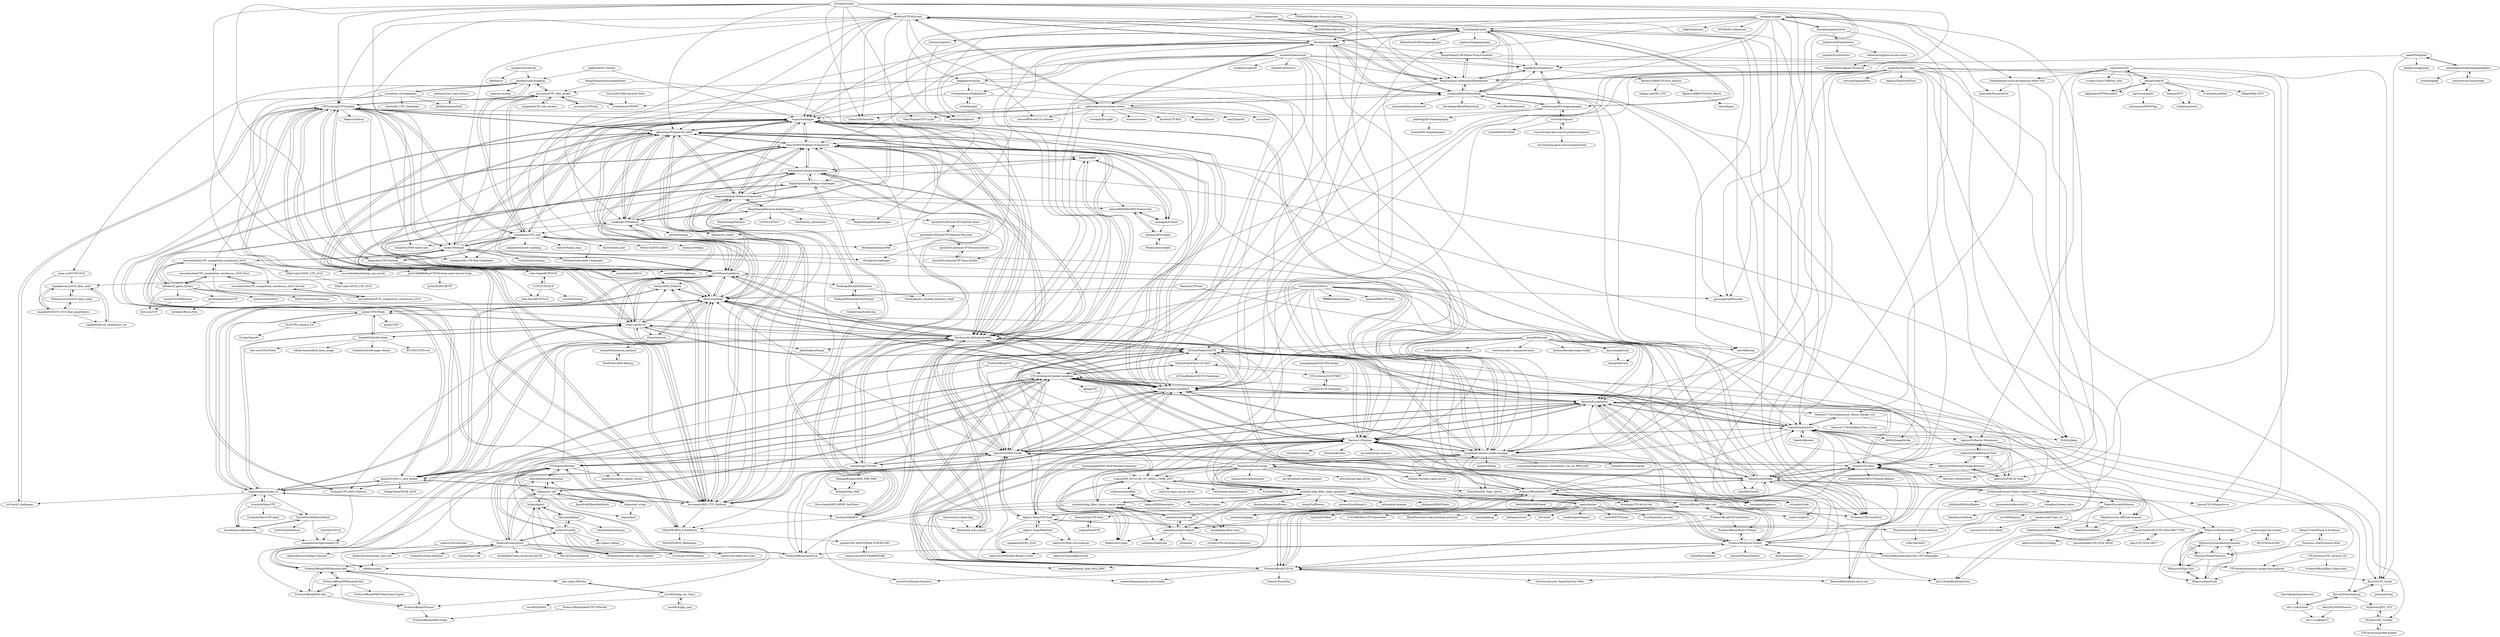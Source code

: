 digraph G {
"google/vulncode-db" -> "phith0n/code-breaking"
"google/vulncode-db" -> "fate0/prvd" ["e"=1]
"gakki429/Git_Extract" -> "wupco/weblogger"
"gakki429/Git_Extract" -> "phith0n/code-breaking"
"admintony/Prepare-for-AWD" -> "Ares-X/AWD-Predator-Framework"
"admintony/Prepare-for-AWD" -> "DasSecurity-HatLab/AoiAWD"
"admintony/Prepare-for-AWD" -> "zhl2008/awd-platform"
"admintony/Prepare-for-AWD" -> "wupco/weblogger"
"admintony/Prepare-for-AWD" -> "leohearts/awd-watchbird"
"admintony/Prepare-for-AWD" -> "05sec/Cardinal"
"admintony/Prepare-for-AWD" -> "mo-xiaoxi/AWD_CTF_Platform"
"admintony/Prepare-for-AWD" -> "ssooking/CTFDefense"
"admintony/Prepare-for-AWD" -> "SniperOJ/Attack-Defense-Framework"
"admintony/Prepare-for-AWD" -> "AabyssZG/AWD-Guide"
"admintony/Prepare-for-AWD" -> "Wfzsec/awd_attack_framework"
"admintony/Prepare-for-AWD" -> "sharpleung/CTF-WAF"
"admintony/Prepare-for-AWD" -> "glzjin/20190511_awd_docker"
"admintony/Prepare-for-AWD" -> "CTFTraining/CTFTraining"
"admintony/Prepare-for-AWD" -> "0Chencc/CTFCrackTools" ["e"=1]
"6u661e/CTF-RSA-tool" -> "wupco/weblogger"
"6u661e/CTF-RSA-tool" -> "zhl2008/awd-platform"
"6u661e/CTF-RSA-tool" -> "0Chencc/CTFCrackTools" ["e"=1]
"6u661e/CTF-RSA-tool" -> "mimoo/RSA-and-LLL-attacks" ["e"=1]
"6u661e/CTF-RSA-tool" -> "ssooking/CTFDefense"
"6u661e/CTF-RSA-tool" -> "lieanu/LibcSearcher" ["e"=1]
"6u661e/CTF-RSA-tool" -> "livz/cloacked-pixel"
"6u661e/CTF-RSA-tool" -> "admintony/Prepare-for-AWD"
"6u661e/CTF-RSA-tool" -> "CTFTraining/CTFTraining"
"6u661e/CTF-RSA-tool" -> "theonlypwner/crc32"
"6u661e/CTF-RSA-tool" -> "pablocelayes/rsa-wiener-attack"
"6u661e/CTF-RSA-tool" -> "ValarDragon/CTF-Crypto" ["e"=1]
"6u661e/CTF-RSA-tool" -> "kingkaki/ctf-wscan"
"6u661e/CTF-RSA-tool" -> "susers/Writeups"
"6u661e/CTF-RSA-tool" -> "chishaxie/BlindWaterMark"
"kingkaki/ctf-wscan" -> "ev0A/ArbitraryFileReadList"
"kingkaki/ctf-wscan" -> "mo-xiaoxi/CTF_Web_docker"
"kingkaki/ctf-wscan" -> "leohearts/awd-watchbird"
"kingkaki/ctf-wscan" -> "noraj/flask-session-cookie-manager"
"kingkaki/ctf-wscan" -> "wupco/weblogger"
"Paradoxis/Flask-Unsign" -> "noraj/flask-session-cookie-manager"
"Paradoxis/Flask-Unsign" -> "wupco/PHP_INCLUDE_TO_SHELL_CHAR_DICT"
"Paradoxis/Flask-Unsign" -> "synacktiv/php_filter_chain_generator"
"Paradoxis/Flask-Unsign" -> "Marven11/Fenjing"
"Paradoxis/Flask-Unsign" -> "EddieIvan01/pker"
"Paradoxis/Flask-Unsign" -> "iangcarroll/cookiemonster" ["e"=1]
"Paradoxis/Flask-Unsign" -> "n0b0dyCN/redis-rogue-server" ["e"=1]
"Paradoxis/Flask-Unsign" -> "synacktiv/php_filter_chains_oracle_exploit"
"Paradoxis/Flask-Unsign" -> "tarunkant/Gopherus" ["e"=1]
"Paradoxis/Flask-Unsign" -> "CTF-Archives/ctf-docker-template"
"Paradoxis/Flask-Unsign" -> "qtc-de/remote-method-guesser" ["e"=1]
"Paradoxis/Flask-Unsign" -> "ambionics/phpggc" ["e"=1]
"Paradoxis/Flask-Unsign" -> "ProbiusOfficial/bashFuck"
"Paradoxis/Flask-Unsign" -> "4ra1n/mysql-fake-server" ["e"=1]
"RF3/VMwareVMX" -> "axcheron/pyvmx-cracker"
"Giotino/stegsolve" -> "abeluck/stegdetect" ["e"=1]
"CTFTraining/CTFTraining" -> "D0g3-Lab/H1ve"
"CTFTraining/CTFTraining" -> "susers/Writeups"
"CTFTraining/CTFTraining" -> "wonderkun/CTF_web"
"CTFTraining/CTFTraining" -> "wupco/weblogger"
"CTFTraining/CTFTraining" -> "zhl2008/awd-platform"
"CTFTraining/CTFTraining" -> "mo-xiaoxi/CTF_Web_docker"
"CTFTraining/CTFTraining" -> "05sec/Cardinal"
"CTFTraining/CTFTraining" -> "hongriSec/PHP-Audit-Labs" ["e"=1]
"CTFTraining/CTFTraining" -> "hongriSec/CTF-Training"
"CTFTraining/CTFTraining" -> "admintony/Prepare-for-AWD"
"CTFTraining/CTFTraining" -> "DasSecurity-HatLab/AoiAWD"
"CTFTraining/CTFTraining" -> "le31ei/ctf_challenges"
"CTFTraining/CTFTraining" -> "mo-xiaoxi/AWD_CTF_Platform"
"CTFTraining/CTFTraining" -> "orangetw/My-CTF-Web-Challenges" ["e"=1]
"CTFTraining/CTFTraining" -> "fofapro/vulfocus" ["e"=1]
"mo-xiaoxi/AWD_CTF_Platform" -> "zhl2008/awd-platform"
"mo-xiaoxi/AWD_CTF_Platform" -> "05sec/Cardinal"
"mo-xiaoxi/AWD_CTF_Platform" -> "DasSecurity-HatLab/AoiAWD"
"mo-xiaoxi/AWD_CTF_Platform" -> "54only/AWD_Platform"
"mo-xiaoxi/AWD_CTF_Platform" -> "D0g3-Lab/H1ve"
"mo-xiaoxi/AWD_CTF_Platform" -> "glzjin/20190511_awd_docker"
"mo-xiaoxi/AWD_CTF_Platform" -> "admintony/Prepare-for-AWD"
"mo-xiaoxi/AWD_CTF_Platform" -> "Ares-X/AWD-Predator-Framework"
"mo-xiaoxi/AWD_CTF_Platform" -> "NEALWE/AWD_FrameWork"
"mo-xiaoxi/AWD_CTF_Platform" -> "Wfzsec/awd_attack_framework"
"mo-xiaoxi/AWD_CTF_Platform" -> "leohearts/awd-watchbird"
"mo-xiaoxi/AWD_CTF_Platform" -> "wupco/weblogger"
"mo-xiaoxi/AWD_CTF_Platform" -> "tongchengbin/ocean_ctf"
"mo-xiaoxi/AWD_CTF_Platform" -> "CTFTraining/CTFTraining"
"mo-xiaoxi/AWD_CTF_Platform" -> "ZacharyZcR/AWD"
"ev0A/ArbitraryFileReadList" -> "ev0A/Mysqlist"
"ev0A/ArbitraryFileReadList" -> "wonderkun/CTFENV"
"ev0A/ArbitraryFileReadList" -> "wupco/PHP_INCLUDE_TO_SHELL_CHAR_DICT"
"mufeedvh/basecrack" -> "Marven11/Fenjing"
"mufeedvh/basecrack" -> "noraj/flask-session-cookie-manager"
"mufeedvh/basecrack" -> "AngelKitty/stegosaurus"
"mufeedvh/basecrack" -> "FzWjScJ/knm"
"mufeedvh/basecrack" -> "Ares-X/AWD-Predator-Framework"
"mufeedvh/basecrack" -> "WangYihang/UsbKeyboardDataHacker"
"mufeedvh/basecrack" -> "mufeedvh/regretti" ["e"=1]
"mufeedvh/basecrack" -> "mufeedvh/binserve" ["e"=1]
"mufeedvh/basecrack" -> "leohearts/awd-watchbird"
"mufeedvh/basecrack" -> "DasSecurity-HatLab/AoiAWD"
"mufeedvh/basecrack" -> "ev0A/ArbitraryFileReadList"
"mufeedvh/basecrack" -> "kingkaki/ctf-wscan"
"mufeedvh/basecrack" -> "05sec/Cardinal"
"mufeedvh/basecrack" -> "chishaxie/BlindWaterMark"
"zhl2008/awd-platform" -> "mo-xiaoxi/AWD_CTF_Platform"
"zhl2008/awd-platform" -> "admintony/Prepare-for-AWD"
"zhl2008/awd-platform" -> "05sec/Cardinal"
"zhl2008/awd-platform" -> "glzjin/20190511_awd_docker"
"zhl2008/awd-platform" -> "leohearts/awd-watchbird"
"zhl2008/awd-platform" -> "Ares-X/AWD-Predator-Framework"
"zhl2008/awd-platform" -> "DasSecurity-HatLab/AoiAWD"
"zhl2008/awd-platform" -> "wupco/weblogger"
"zhl2008/awd-platform" -> "D0g3-Lab/H1ve"
"zhl2008/awd-platform" -> "CTFTraining/CTFTraining"
"zhl2008/awd-platform" -> "54only/AWD_Platform"
"zhl2008/awd-platform" -> "ssooking/CTFDefense"
"zhl2008/awd-platform" -> "noraj/flask-session-cookie-manager"
"zhl2008/awd-platform" -> "SniperOJ/Attack-Defense-Framework"
"zhl2008/awd-platform" -> "TheKingOfDuck/FileMonitor"
"0xaww/awd-submit-flag" -> "Hecbi/awd_auto_attack"
"dnet/pySSTV" -> "windytan/slowrx"
"TheKingOfDuck/MySQLMonitor" -> "TheKingOfDuck/FileMonitor"
"TheKingOfDuck/MySQLMonitor" -> "threedr3am/dubbo-exp" ["e"=1]
"Harmoc/CTFTools" -> "0Chencc/CTFCrackTools" ["e"=1]
"Harmoc/CTFTools" -> "05sec/Cardinal"
"resurrecting-open-source-projects/outguess" -> "crorvick/outguess"
"resurrecting-open-source-projects/outguess" -> "resurrecting-open-source-projects/cbm"
"pablocelayes/rsa-wiener-attack" -> "mimoo/RSA-and-LLL-attacks" ["e"=1]
"pablocelayes/rsa-wiener-attack" -> "ValarDragon/CTF-Crypto" ["e"=1]
"pablocelayes/rsa-wiener-attack" -> "6u661e/CTF-RSA-tool"
"pablocelayes/rsa-wiener-attack" -> "kur0mi/CTF-RSA" ["e"=1]
"pablocelayes/rsa-wiener-attack" -> "lieanu/LibcSearcher" ["e"=1]
"pablocelayes/rsa-wiener-attack" -> "chishaxie/BlindWaterMark"
"pablocelayes/rsa-wiener-attack" -> "theonlypwner/crc32"
"pablocelayes/rsa-wiener-attack" -> "noraj/flask-session-cookie-manager"
"pablocelayes/rsa-wiener-attack" -> "hellman/libnum" ["e"=1]
"pablocelayes/rsa-wiener-attack" -> "inaz2/roputils" ["e"=1]
"pablocelayes/rsa-wiener-attack" -> "wupco/weblogger"
"pablocelayes/rsa-wiener-attack" -> "ius/rsatool" ["e"=1]
"pablocelayes/rsa-wiener-attack" -> "scwuaptx/Pwngdb" ["e"=1]
"pablocelayes/rsa-wiener-attack" -> "DasSecurity-HatLab/AoiAWD"
"pablocelayes/rsa-wiener-attack" -> "orisano/owiener"
"theonlypwner/crc32" -> "chishaxie/BlindWaterMark"
"theonlypwner/crc32" -> "WangYihang/UsbKeyboardDataHacker"
"theonlypwner/crc32" -> "noraj/flask-session-cookie-manager"
"theonlypwner/crc32" -> "6u661e/CTF-RSA-tool"
"theonlypwner/crc32" -> "DasSecurity-HatLab/AoiAWD"
"theonlypwner/crc32" -> "mo-xiaoxi/AWD_CTF_Platform"
"theonlypwner/crc32" -> "AngelKitty/stegosaurus"
"theonlypwner/crc32" -> "wupco/weblogger"
"theonlypwner/crc32" -> "livz/cloacked-pixel"
"theonlypwner/crc32" -> "WangYihang/USB-Mouse-Pcap-Visualizer"
"theonlypwner/crc32" -> "zhl2008/awd-platform"
"theonlypwner/crc32" -> "Ares-X/AWD-Predator-Framework"
"theonlypwner/crc32" -> "pablocelayes/rsa-wiener-attack"
"theonlypwner/crc32" -> "Eadom/ctf_xinetd" ["e"=1]
"theonlypwner/crc32" -> "leohearts/awd-watchbird"
"LCTF/LCTF2018" -> "vidar-team/HCTF2018"
"LCTF/LCTF2018" -> "blue-lotus/BCTF2018"
"LCTF/LCTF2018" -> "zsxsoft/reGeorg"
"Ares-X/AWD-Predator-Framework" -> "admintony/Prepare-for-AWD"
"Ares-X/AWD-Predator-Framework" -> "wupco/weblogger"
"Ares-X/AWD-Predator-Framework" -> "zhl2008/awd-platform"
"Ares-X/AWD-Predator-Framework" -> "SniperOJ/Attack-Defense-Framework"
"Ares-X/AWD-Predator-Framework" -> "xnianq/awd-frame"
"Ares-X/AWD-Predator-Framework" -> "Wfzsec/awd_attack_framework"
"Ares-X/AWD-Predator-Framework" -> "ssooking/CTFDefense"
"Ares-X/AWD-Predator-Framework" -> "ZacharyZcR/AWD"
"Ares-X/AWD-Predator-Framework" -> "DasSecurity-HatLab/AoiAWD"
"Ares-X/AWD-Predator-Framework" -> "leohearts/awd-watchbird"
"Ares-X/AWD-Predator-Framework" -> "NEALWE/AWD_FrameWork"
"Ares-X/AWD-Predator-Framework" -> "mo-xiaoxi/AWD_CTF_Platform"
"Ares-X/AWD-Predator-Framework" -> "SniperOJ/Attack-Defense-Challenges"
"Ares-X/AWD-Predator-Framework" -> "dahua966/WEB-AWD-Framework"
"Ares-X/AWD-Predator-Framework" -> "litheory/AWD"
"glzjin/20190511_awd_docker" -> "zhl2008/awd-platform"
"glzjin/20190511_awd_docker" -> "05sec/Cardinal"
"glzjin/20190511_awd_docker" -> "mo-xiaoxi/AWD_CTF_Platform"
"glzjin/20190511_awd_docker" -> "tongchengbin/ocean_ctf"
"glzjin/20190511_awd_docker" -> "D0g3-Lab/H1ve"
"glzjin/20190511_awd_docker" -> "GinkgoTeam/YJTZB_2019"
"glzjin/20190511_awd_docker" -> "admintony/Prepare-for-AWD"
"glzjin/20190511_awd_docker" -> "SniperOJ/Attack-Defense-Challenges"
"glzjin/20190511_awd_docker" -> "DasSecurity-HatLab/AoiAWD"
"glzjin/20190511_awd_docker" -> "xuchaoa/CTF_AWD_Platform"
"susers/Writeups" -> "CTFTraining/CTFTraining"
"susers/Writeups" -> "wonderkun/CTF_web"
"susers/Writeups" -> "zhl2008/awd-platform"
"susers/Writeups" -> "0Chencc/CTFCrackTools" ["e"=1]
"susers/Writeups" -> "CHYbeta/Code-Audit-Challenges" ["e"=1]
"susers/Writeups" -> "securebluefox/CTF_competition_warehouse_2019"
"susers/Writeups" -> "VulnHub/ctf-writeups" ["e"=1]
"susers/Writeups" -> "admintony/Prepare-for-AWD"
"susers/Writeups" -> "wupco/weblogger"
"susers/Writeups" -> "hongriSec/CTF-Training"
"susers/Writeups" -> "ctf-wiki/ctf-challenges" ["e"=1]
"susers/Writeups" -> "ssooking/CTFDefense"
"susers/Writeups" -> "firmianay/CTF-All-In-One" ["e"=1]
"susers/Writeups" -> "orangetw/My-CTF-Web-Challenges" ["e"=1]
"susers/Writeups" -> "mo-xiaoxi/CTF_Web_docker"
"colaclanth/sstv" -> "frankthetank-music/Acropalypse-Multi-Tool"
"colaclanth/sstv" -> "WangYihang/UsbKeyboardDataHacker"
"colaclanth/sstv" -> "Byxs20/CTF_Script"
"colaclanth/sstv" -> "y1shiny1shin/USBFlow_Soer"
"colaclanth/sstv" -> "xdsopl/robot36"
"colaclanth/sstv" -> "AabyssZG/Raster-Terminator"
"colaclanth/sstv" -> "FzWjScJ/knm"
"colaclanth/sstv" -> "olgamiller/SSTVEncoder2"
"colaclanth/sstv" -> "jiayuqi7813/Stegsolve-rs"
"SniperOJ/Attack-Defense-Framework" -> "Ares-X/AWD-Predator-Framework"
"SniperOJ/Attack-Defense-Framework" -> "dahua966/WEB-AWD-Framework"
"SniperOJ/Attack-Defense-Framework" -> "wupco/weblogger"
"SniperOJ/Attack-Defense-Framework" -> "admintony/Prepare-for-AWD"
"SniperOJ/Attack-Defense-Framework" -> "SniperOJ/Attack-Defense-Challenges"
"SniperOJ/Attack-Defense-Framework" -> "Wfzsec/awd_attack_framework"
"SniperOJ/Attack-Defense-Framework" -> "xnianq/awd-frame"
"SniperOJ/Attack-Defense-Framework" -> "ssooking/CTFDefense"
"SniperOJ/Attack-Defense-Framework" -> "WangYihang/Reverse-Shell-Manager"
"SniperOJ/Attack-Defense-Framework" -> "zhl2008/awd-platform"
"SniperOJ/Attack-Defense-Framework" -> "mo-xiaoxi/AWD_CTF_Platform"
"SniperOJ/Attack-Defense-Challenges" -> "Wfzsec/awd_attack_framework"
"SniperOJ/Attack-Defense-Challenges" -> "SniperOJ/Attack-Defense-Framework"
"SniperOJ/Attack-Defense-Challenges" -> "Hecbi/awd_auto_attack"
"SniperOJ/Attack-Defense-Challenges" -> "ZacharyZcR/AWD"
"SniperOJ/Attack-Defense-Challenges" -> "Ares-X/AWD-Predator-Framework"
"SniperOJ/Attack-Defense-Challenges" -> "54only/AWD_Platform"
"SniperOJ/Attack-Defense-Challenges" -> "glzjin/20190511_awd_docker"
"SniperOJ/Attack-Defense-Challenges" -> "litheory/AWD"
"Hecbi/awd_auto_attack" -> "litheory/AWD"
"Hecbi/awd_auto_attack" -> "Wfzsec/awd_attack_framework"
"Wfzsec/awd_attack_framework" -> "NEALWE/AWD_FrameWork"
"Wfzsec/awd_attack_framework" -> "litheory/AWD"
"Wfzsec/awd_attack_framework" -> "Hecbi/awd_auto_attack"
"Wfzsec/awd_attack_framework" -> "Ares-X/AWD-Predator-Framework"
"Wfzsec/awd_attack_framework" -> "ZacharyZcR/AWD"
"Wfzsec/awd_attack_framework" -> "SniperOJ/Attack-Defense-Challenges"
"ZacharyZcR/AWD" -> "Ares-X/AWD-Predator-Framework"
"ZacharyZcR/AWD" -> "Wfzsec/awd_attack_framework"
"ZacharyZcR/AWD" -> "SniperOJ/Attack-Defense-Challenges"
"ZacharyZcR/AWD" -> "NEALWE/AWD_FrameWork"
"ZacharyZcR/AWD" -> "Hecbi/awd_auto_attack"
"ZacharyZcR/AWD" -> "litheory/AWD"
"Kawaboongawa/Zolver" -> "kellinwood/PuzzleSolver"
"Kawaboongawa/Zolver" -> "nemanja-m/gaps"
"Kawaboongawa/Zolver" -> "MaximTerleev/Jigsaw-Puzzle-AI"
"54only/AWD_Platform" -> "xuchaoa/CTF_AWD_Platform"
"54only/AWD_Platform" -> "mo-xiaoxi/AWD_CTF_Platform"
"54only/AWD_Platform" -> "05sec/Cardinal"
"securebluefox/CTF_competition_warehouse_2019" -> "securebluefox/CTF_competition_warehouse_2020_First"
"securebluefox/CTF_competition_warehouse_2019" -> "securebluefox/Anheng_cup_month"
"securebluefox/CTF_competition_warehouse_2019" -> "securebluefox/CTF_competition_warehouse_2018"
"securebluefox/CTF_competition_warehouse_2019" -> "ctfwiki/ctf_game_history"
"securebluefox/CTF_competition_warehouse_2019" -> "securebluefox/CTF_competition_warehouse_2020_Second"
"securebluefox/CTF_competition_warehouse_2019" -> "giantbranch/pwn_deploy_chroot" ["e"=1]
"securebluefox/CTF_competition_warehouse_2019" -> "susers/Writeups"
"securebluefox/CTF_competition_warehouse_2019" -> "D0g3-Lab/i-SOON_CTF_2019"
"securebluefox/CTF_competition_warehouse_2019" -> "CTFTraining/CTFTraining"
"kellinwood/PuzzleSolver" -> "ralbertazzi/jigsaw-puzzle-solver"
"kellinwood/PuzzleSolver" -> "jzeimen/PuzzleSolver"
"hongriSec/CTF-Training" -> "CTFTraining/CTFTraining"
"hongriSec/CTF-Training" -> "wonderkun/CTF_web"
"hongriSec/CTF-Training" -> "susers/Writeups"
"hongriSec/CTF-Training" -> "vidar-team/HCTF2018"
"hongriSec/CTF-Training" -> "berTrAM888/RoarCTF-Writeup-some-Source-Code"
"hongriSec/CTF-Training" -> "meizjm3i/CTF-Challenge"
"hongriSec/CTF-Training" -> "zhl2008/awd-platform"
"hongriSec/CTF-Training" -> "sixstars/starctf2019" ["e"=1]
"hongriSec/CTF-Training" -> "securebluefox/Anheng_cup_month"
"AngelKitty/stegosaurus" -> "matthewgao/F5-steganography"
"AngelKitty/stegosaurus" -> "BjdsecCA/BJDCTF2020_January"
"AngelKitty/stegosaurus" -> "WangYihang/UsbKeyboardDataHacker"
"TheKingOfDuck/FileMonitor" -> "TheKingOfDuck/MySQLMonitor"
"TheKingOfDuck/FileMonitor" -> "wupco/weblogger"
"TheKingOfDuck/FileMonitor" -> "l3m0n/Bypass_Disable_functions_Shell" ["e"=1]
"AgriVision/pisstv" -> "hatsunearu/PiSSTVpp"
"veritas501/ae64" -> "SkyLined/alpha3"
"veritas501/ae64" -> "TaQini/alpha3"
"veritas501/ae64" -> "ef4tless/xclibc"
"veritas501/ae64" -> "matrix1001/glibc-all-in-one" ["e"=1]
"veritas501/ae64" -> "RoderickChan/pwncli"
"veritas501/ae64" -> "n132/Libc-GOT-Hijacking" ["e"=1]
"veritas501/ae64" -> "RoderickChan/deploy_pwn_template"
"veritas501/ae64" -> "TTY-flag/evilPatcher"
"veritas501/ae64" -> "ray-cp/pwn_debug" ["e"=1]
"wupco/weblogger" -> "admintony/Prepare-for-AWD"
"wupco/weblogger" -> "Ares-X/AWD-Predator-Framework"
"wupco/weblogger" -> "DasSecurity-HatLab/AoiAWD"
"wupco/weblogger" -> "ssooking/CTFDefense"
"wupco/weblogger" -> "zhl2008/awd-platform"
"wupco/weblogger" -> "leohearts/awd-watchbird"
"wupco/weblogger" -> "SniperOJ/Attack-Defense-Framework"
"wupco/weblogger" -> "noraj/flask-session-cookie-manager"
"wupco/weblogger" -> "CTFTraining/CTFTraining"
"wupco/weblogger" -> "wonderkun/CTF_web"
"wupco/weblogger" -> "D0g3-Lab/H1ve"
"wupco/weblogger" -> "05sec/Cardinal"
"wupco/weblogger" -> "mo-xiaoxi/AWD_CTF_Platform"
"wupco/weblogger" -> "TheKingOfDuck/FileMonitor"
"wupco/weblogger" -> "l3m0n/Bypass_Disable_functions_Shell" ["e"=1]
"xnianq/awd-frame" -> "dahua966/WEB-AWD-Framework"
"xnianq/awd-frame" -> "sarleon/AWD-helper"
"xnianq/awd-frame" -> "litheory/AWD"
"WangYihang/Reverse-Shell-Manager" -> "SniperOJ/Attack-Defense-Framework"
"WangYihang/Reverse-Shell-Manager" -> "wupco/weblogger"
"WangYihang/Reverse-Shell-Manager" -> "WangYihang/Platypus" ["e"=1]
"WangYihang/Reverse-Shell-Manager" -> "LCTF/LCTF2017" ["e"=1]
"WangYihang/Reverse-Shell-Manager" -> "ssooking/CTFDefense"
"WangYihang/Reverse-Shell-Manager" -> "l3m0n/linux_information"
"WangYihang/Reverse-Shell-Manager" -> "WangYihang/Webshell-Sniper" ["e"=1]
"WangYihang/Reverse-Shell-Manager" -> "zjlywjh001/PhrackCTF-Platform-Team"
"Smi1eSEC/Web-Security-Note" -> "wonderkun/CTFENV"
"mo-xiaoxi/CTF_Web_docker" -> "imagemlt/CTF_web_dockers"
"mo-xiaoxi/CTF_Web_docker" -> "wonderkun/CTF_web"
"mo-xiaoxi/CTF_Web_docker" -> "phith0n/code-breaking"
"mo-xiaoxi/CTF_Web_docker" -> "mo-xiaoxi/CTFtools"
"mo-xiaoxi/CTF_Web_docker" -> "CTFTraining/CTFTraining"
"mo-xiaoxi/CTF_Web_docker" -> "wonderkun/CTFENV"
"xuchaoa/CTF_AWD_Platform" -> "huanghelouzi/lightweightCTF"
"xuchaoa/CTF_AWD_Platform" -> "54only/AWD_Platform"
"petereigenschink/steganography.js" -> "zeruniverse/CryptoStego"
"petereigenschink/steganography.js" -> "yndi/darkjpeg"
"petereigenschink/steganography.js" -> "oakes/PixelJihad"
"keyunluo/pkcrack" -> "Aloxaf/rbkcrack"
"axcheron/pyvmx-cracker" -> "RF3/VMwareVMX"
"axcheron/pyvmx-cracker" -> "WXjzcccc/iTunesBackupTransfer"
"phith0n/code-breaking" -> "zsxsoft/my-ctf-challenges"
"phith0n/code-breaking" -> "team-su/SUCTF-2019"
"phith0n/code-breaking" -> "berTrAM888/RoarCTF-Writeup-some-Source-Code"
"phith0n/code-breaking" -> "mo-xiaoxi/CTF_Web_docker"
"phith0n/code-breaking" -> "opensec-cn/chip" ["e"=1]
"phith0n/code-breaking" -> "wonderkun/CTF_web"
"yemoli/yml-AWD-FRAMEWORK" -> "yemoli/YML-AWD-FRAME-FOR-BUGKU"
"sarleon/AWD-helper" -> "dahua966/WEB-AWD-Framework"
"sarleon/AWD-helper" -> "P0desta/awd-attack"
"dahua966/WEB-AWD-Framework" -> "sarleon/AWD-helper"
"dahua966/WEB-AWD-Framework" -> "xnianq/awd-frame"
"meizjm3i/CTF-Challenge" -> "wonderkun/CTF_web"
"imagemlt/CTF_web_dockers" -> "mo-xiaoxi/CTF_Web_docker"
"ssooking/CTFDefense" -> "wupco/weblogger"
"ssooking/CTFDefense" -> "Ares-X/AWD-Predator-Framework"
"ssooking/CTFDefense" -> "Bluekezhou/binaryWaf" ["e"=1]
"ssooking/CTFDefense" -> "admintony/Prepare-for-AWD"
"ssooking/CTFDefense" -> "SniperOJ/Attack-Defense-Framework"
"ssooking/CTFDefense" -> "zhl2008/awd-platform"
"ssooking/CTFDefense" -> "zer0h/httpscan" ["e"=1]
"ssooking/CTFDefense" -> "Eadom/ctf_xinetd" ["e"=1]
"ssooking/CTFDefense" -> "Wfzsec/awd_attack_framework"
"ssooking/CTFDefense" -> "WangYihang/Reverse-Shell-Manager"
"ssooking/CTFDefense" -> "wonderkun/CTF_web"
"NEALWE/AWD_FrameWork" -> "Wfzsec/awd_attack_framework"
"NEALWE/AWD_FrameWork" -> "NEALWE/AWD_Retaliation"
"NEALWE/AWD_FrameWork" -> "yemoli/YML-AWD-FRAME-FOR-BUGKU"
"NEALWE/AWD_FrameWork" -> "Ares-X/AWD-Predator-Framework"
"zsxsoft/my-ctf-challenges" -> "phith0n/realworldctf"
"zsxsoft/my-ctf-challenges" -> "sixstars/starctf2019" ["e"=1]
"zsxsoft/my-ctf-challenges" -> "blue-lotus/BCTF2018"
"zsxsoft/my-ctf-challenges" -> "phith0n/code-breaking"
"zsxsoft/my-ctf-challenges" -> "l3m0n/My_CTF_Challenges"
"zsxsoft/my-ctf-challenges" -> "wonderkun/CTFENV"
"RManLuo/ciscn2019_final_web4" -> "imagemlt/CISCN_2019_final_pmarkdown"
"RManLuo/ciscn2019_final_web4" -> "impakho/ciscn2019_final_web1"
"impakho/ciscn2019_final_web1" -> "imagemlt/CISCN_2019_final_pmarkdown"
"impakho/ciscn2019_final_web1" -> "RManLuo/ciscn2019_final_web4"
"impakho/ciscn2019_final_web1" -> "impakho/de1ctf_cloudmusic_rev"
"litheory/AWD" -> "Hecbi/awd_auto_attack"
"litheory/AWD" -> "xnianq/awd-frame"
"litheory/AWD" -> "Wfzsec/awd_attack_framework"
"vidar-team/HCTF2018" -> "LCTF/LCTF2018"
"ralbertazzi/jigsaw-puzzle-solver" -> "MaximTerleev/Jigsaw-Puzzle-AI"
"imagemlt/CISCN_2019_final_pmarkdown" -> "RManLuo/ciscn2019_final_web4"
"imagemlt/CISCN_2019_final_pmarkdown" -> "impakho/ciscn2019_final_web1"
"imagemlt/CISCN_2019_final_pmarkdown" -> "impakho/de1ctf_cloudmusic_rev"
"P0desta/awd-attack" -> "sarleon/AWD-helper"
"ambionics/mt_rand-reverse" -> "phith0n/realworldctf"
"sharpleung/CTF-WAF" -> "leohearts/awd-watchbird"
"sharpleung/CTF-WAF" -> "DasSecurity-HatLab/AoiAWD"
"sharpleung/CTF-WAF" -> "dr0op/k4l0ng_WAF"
"sharpleung/CTF-WAF" -> "admintony/Prepare-for-AWD"
"sharpleung/CTF-WAF" -> "AabyssZG/AWD-Guide"
"sharpleung/CTF-WAF" -> "glzjin/20190511_awd_docker"
"sharpleung/CTF-WAF" -> "NonupleBroken/AWD_PHP_WAF"
"sharpleung/CTF-WAF" -> "Ares-X/AWD-Predator-Framework"
"matthewgao/F5-steganography" -> "livz/cloacked-pixel"
"matthewgao/F5-steganography" -> "AngelKitty/stegosaurus"
"matthewgao/F5-steganography" -> "abeluck/stegdetect" ["e"=1]
"matthewgao/F5-steganography" -> "crorvick/outguess"
"matthewgao/F5-steganography" -> "jackfengji/f5-steganography"
"matthewgao/F5-steganography" -> "chishaxie/BlindWaterMark"
"BjdsecCA/BJDCTF2020_January" -> "imagin-sch/GXY_CTF"
"BjdsecCA/BJDCTF2020_January" -> "BjdsecCA/BJDCTF2020_March"
"livz/cloacked-pixel" -> "RobinDavid/LSB-Steganography" ["e"=1]
"livz/cloacked-pixel" -> "matthewgao/F5-steganography"
"livz/cloacked-pixel" -> "AngelKitty/stegosaurus"
"livz/cloacked-pixel" -> "ragibson/Steganography" ["e"=1]
"livz/cloacked-pixel" -> "chishaxie/BlindWaterMark"
"livz/cloacked-pixel" -> "6u661e/CTF-RSA-tool"
"livz/cloacked-pixel" -> "wupco/weblogger"
"livz/cloacked-pixel" -> "DasSecurity-HatLab/AoiAWD"
"livz/cloacked-pixel" -> "WangYihang/USB-Mouse-Pcap-Visualizer"
"livz/cloacked-pixel" -> "theonlypwner/crc32"
"livz/cloacked-pixel" -> "noraj/flask-session-cookie-manager"
"livz/cloacked-pixel" -> "WangYihang/UsbKeyboardDataHacker"
"livz/cloacked-pixel" -> "zed-0xff/zsteg" ["e"=1]
"livz/cloacked-pixel" -> "abeluck/stegdetect" ["e"=1]
"livz/cloacked-pixel" -> "0Chencc/CTFCrackTools" ["e"=1]
"leohearts/awd-watchbird" -> "DasSecurity-HatLab/AoiAWD"
"leohearts/awd-watchbird" -> "admintony/Prepare-for-AWD"
"leohearts/awd-watchbird" -> "05sec/Cardinal"
"leohearts/awd-watchbird" -> "zhl2008/awd-platform"
"leohearts/awd-watchbird" -> "wupco/weblogger"
"leohearts/awd-watchbird" -> "sharpleung/CTF-WAF"
"leohearts/awd-watchbird" -> "Marven11/Fenjing"
"leohearts/awd-watchbird" -> "Ares-X/AWD-Predator-Framework"
"leohearts/awd-watchbird" -> "noraj/flask-session-cookie-manager"
"leohearts/awd-watchbird" -> "AabyssZG/AWD-Guide"
"leohearts/awd-watchbird" -> "Tokeii0/VolatilityPro"
"leohearts/awd-watchbird" -> "NEALWE/AWD_FrameWork"
"leohearts/awd-watchbird" -> "D0g3-Lab/H1ve"
"leohearts/awd-watchbird" -> "mo-xiaoxi/AWD_CTF_Platform"
"leohearts/awd-watchbird" -> "Byxs20/PuzzleSolver"
"05sec/Cardinal" -> "DasSecurity-HatLab/AoiAWD"
"05sec/Cardinal" -> "D0g3-Lab/H1ve"
"05sec/Cardinal" -> "zhl2008/awd-platform"
"05sec/Cardinal" -> "leohearts/awd-watchbird"
"05sec/Cardinal" -> "mo-xiaoxi/AWD_CTF_Platform"
"05sec/Cardinal" -> "admintony/Prepare-for-AWD"
"05sec/Cardinal" -> "05sec/Asteroid"
"05sec/Cardinal" -> "glzjin/20190511_awd_docker"
"05sec/Cardinal" -> "tongchengbin/ocean_ctf"
"05sec/Cardinal" -> "GZTimeWalker/GZCTF"
"05sec/Cardinal" -> "54only/AWD_Platform"
"05sec/Cardinal" -> "CTFTraining/CTFTraining"
"05sec/Cardinal" -> "wupco/weblogger"
"05sec/Cardinal" -> "glzjin/CTFd-Whale"
"05sec/Cardinal" -> "Marven11/Fenjing"
"glzjin/CTFd-Whale" -> "frankli0324/ctfd-whale"
"glzjin/CTFd-Whale" -> "D0g3-Lab/H1ve"
"glzjin/CTFd-Whale" -> "glzjin/CTFd"
"glzjin/CTFd-Whale" -> "Gu-f/CTFd_chinese_CN"
"glzjin/CTFd-Whale" -> "05sec/Cardinal"
"glzjin/CTFd-Whale" -> "tongchengbin/ocean_ctf"
"glzjin/CTFd-Whale" -> "CTFTraining/CTFTraining"
"Gu-f/CTFd_chinese_CN" -> "Gu-f/py3base92"
"D0g3-Lab/i-SOON_CTF_2019" -> "D0g3-Lab/i-SOON_CTF_2018"
"DasSecurity-HatLab/AoiAWD" -> "leohearts/awd-watchbird"
"DasSecurity-HatLab/AoiAWD" -> "admintony/Prepare-for-AWD"
"DasSecurity-HatLab/AoiAWD" -> "05sec/Cardinal"
"DasSecurity-HatLab/AoiAWD" -> "wupco/weblogger"
"DasSecurity-HatLab/AoiAWD" -> "zhl2008/awd-platform"
"DasSecurity-HatLab/AoiAWD" -> "mo-xiaoxi/AWD_CTF_Platform"
"DasSecurity-HatLab/AoiAWD" -> "sharpleung/CTF-WAF"
"DasSecurity-HatLab/AoiAWD" -> "D0g3-Lab/H1ve"
"DasSecurity-HatLab/AoiAWD" -> "Marven11/Fenjing"
"DasSecurity-HatLab/AoiAWD" -> "AabyssZG/AWD-Guide"
"DasSecurity-HatLab/AoiAWD" -> "Ares-X/AWD-Predator-Framework"
"DasSecurity-HatLab/AoiAWD" -> "noraj/flask-session-cookie-manager"
"DasSecurity-HatLab/AoiAWD" -> "GZTimeWalker/GZCTF"
"DasSecurity-HatLab/AoiAWD" -> "phith0n/JavaThings" ["e"=1]
"DasSecurity-HatLab/AoiAWD" -> "tongchengbin/ocean_ctf"
"lalajun/RMIDeserialize" -> "waderwu/attackRmi"
"xdsopl/robot36" -> "olgamiller/SSTVEncoder2"
"xdsopl/robot36" -> "colaclanth/sstv"
"xdsopl/robot36" -> "CKegel/Web-SSTV"
"xdsopl/robot36" -> "dnet/pySSTV"
"xdsopl/robot36" -> "rt-bishop/Look4Sat" ["e"=1]
"xdsopl/robot36" -> "windytan/slowrx"
"xdsopl/robot36" -> "AgriVision/pisstv"
"PlutoaCharon/AWD-Attack-Defense" -> "a-Wei-Wei/AWD"
"PlutoaCharon/AWD-Attack-Defense" -> "Aabyss-Team/CTF-Tools"
"PlutoaCharon/AWD-Attack-Defense" -> "Ares-X/AWD-Predator-Framework"
"PlutoaCharon/AWD-Attack-Defense" -> "Wfzsec/awd_attack_framework"
"securebluefox/CTF_competition_warehouse_2018" -> "securebluefox/CTF_competition_warehouse_2020_Second"
"D0g3-Lab/H1ve" -> "05sec/Cardinal"
"D0g3-Lab/H1ve" -> "glzjin/CTFd-Whale"
"D0g3-Lab/H1ve" -> "zhl2008/awd-platform"
"D0g3-Lab/H1ve" -> "mo-xiaoxi/AWD_CTF_Platform"
"D0g3-Lab/H1ve" -> "DasSecurity-HatLab/AoiAWD"
"D0g3-Lab/H1ve" -> "CTFTraining/CTFTraining"
"D0g3-Lab/H1ve" -> "tongchengbin/ocean_ctf"
"D0g3-Lab/H1ve" -> "glzjin/20190511_awd_docker"
"D0g3-Lab/H1ve" -> "wupco/weblogger"
"D0g3-Lab/H1ve" -> "leohearts/awd-watchbird"
"D0g3-Lab/H1ve" -> "admintony/Prepare-for-AWD"
"D0g3-Lab/H1ve" -> "frankli0324/ctfd-whale"
"D0g3-Lab/H1ve" -> "54only/AWD_Platform"
"D0g3-Lab/H1ve" -> "05sec/Asteroid"
"D0g3-Lab/H1ve" -> "phith0n/JavaThings" ["e"=1]
"frankli0324/ctfd-whale" -> "glzjin/CTFd-Whale"
"frankli0324/ctfd-whale" -> "ctfhub-team/ctfhub_base_image"
"frankli0324/ctfd-whale" -> "frankli0324/ctfd-pages-theme"
"frankli0324/ctfd-whale" -> "BIT-NSC/CTFd-owl"
"frankli0324/ctfd-whale" -> "D0g3-Lab/H1ve"
"frankli0324/ctfd-whale" -> "dlut-sss/CTFd-Public"
"05sec/Asteroid" -> "wuhan005/Asteroid_backend"
"05sec/Asteroid" -> "05sec/Cardinal"
"05sec/Asteroid" -> "xuchaoa/CTF_AWD_Platform"
"waderwu/attackRmi" -> "lalajun/RMIDeserialize"
"ctfwiki/ctf_game_history" -> "securebluefox/CTF_competition_warehouse_2020_First"
"ctfwiki/ctf_game_history" -> "securebluefox/CTF_competition_warehouse_2019"
"ctfwiki/ctf_game_history" -> "Kirin-say/CTF"
"ctfwiki/ctf_game_history" -> "sixstars/starctf2021"
"ctfwiki/ctf_game_history" -> "NeSE-Team/OurChallenges" ["e"=1]
"ctfwiki/ctf_game_history" -> "veritas501/PltResolver"
"ctfwiki/ctf_game_history" -> "DasSecurity-HatLab/AoiAWD"
"ctfwiki/ctf_game_history" -> "davidcheyenneone/CTF"
"team-su/SUCTF-2019" -> "imagemlt/CISCN_2019_final_pmarkdown"
"team-su/SUCTF-2019" -> "impakho/ciscn2019_final_web1"
"ti0s/Ti0sCTF-OJ" -> "huanghelouzi/lightweightCTF"
"berTrAM888/RoarCTF-Writeup-some-Source-Code" -> "impakho/ciscn2019_final_web1"
"berTrAM888/RoarCTF-Writeup-some-Source-Code" -> "gwht/2020YCBCTF"
"wuhan005/Asteroid_backend" -> "TheHZDev/AWD-Backup"
"EddieIvan01/pker" -> "wupco/PHP_INCLUDE_TO_SHELL_CHAR_DICT"
"ev0A/Mysqlist" -> "ev0A/ArbitraryFileReadList"
"TaQini/alpha3" -> "PIG-007/pwnDockerAll"
"TaQini/alpha3" -> "RoderickChan/deploy_pwn_template"
"TaQini/alpha3" -> "SkyLined/alpha3"
"NonupleBroken/AWD_PHP_WAF" -> "dr0op/k4l0ng_WAF"
"securebluefox/CTF_competition_warehouse_2020_Second" -> "securebluefox/CTF_competition_warehouse_2020_First"
"securebluefox/CTF_competition_warehouse_2020_Second" -> "securebluefox/CTF_competition_warehouse_2018"
"BjdsecCA/BJDCTF2020_March" -> "t4mo/fwpass"
"securebluefox/CTF_competition_warehouse_2020_First" -> "securebluefox/CTF_competition_warehouse_2019"
"securebluefox/CTF_competition_warehouse_2020_First" -> "securebluefox/CTF_competition_warehouse_2020_Second"
"securebluefox/CTF_competition_warehouse_2020_First" -> "ctfwiki/ctf_game_history"
"securebluefox/CTF_competition_warehouse_2020_First" -> "securebluefox/CTF_competition_warehouse_2018"
"veritas501/PltResolver" -> "Kirin-say/CTF"
"impakho/de1ctf_cloudmusic_rev" -> "impakho/ciscn2019_final_web1"
"i0gan/awd_script" -> "i0gan/pwn_waf"
"i0gan/awd_script" -> "aftern00n/AwdPwnPatcher"
"i0gan/awd_script" -> "i0gan/skyaf"
"i0gan/awd_script" -> "TTY-flag/evilPatcher"
"spaze/hashes" -> "synacktiv/php_filter_chain_generator"
"spaze/hashes" -> "zigoo0/JSONBee" ["e"=1]
"spaze/hashes" -> "w181496/Web-CTF-Cheatsheet" ["e"=1]
"spaze/hashes" -> "BlackFan/client-side-prototype-pollution" ["e"=1]
"spaze/hashes" -> "ambionics/phpggc" ["e"=1]
"spaze/hashes" -> "Paradoxis/Flask-Unsign"
"spaze/hashes" -> "epinna/tplmap" ["e"=1]
"spaze/hashes" -> "hellman/xortool" ["e"=1]
"spaze/hashes" -> "noraj/flask-session-cookie-manager"
"spaze/hashes" -> "Sh1Yo/x8" ["e"=1]
"spaze/hashes" -> "stealthcopter/deepce" ["e"=1]
"spaze/hashes" -> "ambionics/cnext-exploits"
"spaze/hashes" -> "cure53/HTTPLeaks" ["e"=1]
"spaze/hashes" -> "mm0r1/exploits" ["e"=1]
"spaze/hashes" -> "GrrrDog/weird_proxies" ["e"=1]
"RoderickChan/pwncli" -> "RoderickChan/docker_pwn_env"
"RoderickChan/pwncli" -> "i0gan/pwn_waf"
"RoderickChan/pwncli" -> "TTY-flag/evilPatcher"
"RoderickChan/pwncli" -> "RoderickChan/deploy_pwn_template"
"RoderickChan/pwncli" -> "n132/Libc-GOT-Hijacking" ["e"=1]
"RoderickChan/pwncli" -> "aftern00n/AwdPwnPatcher"
"RoderickChan/pwncli" -> "veritas501/ae64"
"RoderickChan/pwncli" -> "PIG-007/pwnDockerAll"
"RoderickChan/pwncli" -> "matrix1001/glibc-all-in-one" ["e"=1]
"RoderickChan/pwncli" -> "ErodedElk/Chaos-me-JavaScript-V8" ["e"=1]
"RoderickChan/pwncli" -> "CsomePro/Some-of-House" ["e"=1]
"RoderickChan/pwncli" -> "Lotuhu/Page-UAF" ["e"=1]
"RoderickChan/pwncli" -> "TaQini/alpha3"
"RoderickChan/pwncli" -> "AabyssZG/AWD-Guide"
"RoderickChan/pwncli" -> "ef4tless/xclibc"
"yemoli/YML-AWD-FRAME-FOR-BUGKU" -> "yemoli/yml-AWD-FRAMEWORK"
"Aabyss-Team/WebShell" -> "Aabyss-Team/CTF-Tools"
"Aabyss-Team/WebShell" -> "AabyssZG/WebShell-Bypass-Guide" ["e"=1]
"Aabyss-Team/WebShell" -> "xiaogang000/XG_NTAI" ["e"=1]
"Aabyss-Team/WebShell" -> "AabyssZG/Web-SurvivalScan"
"tongchengbin/ocean_ctf" -> "thunderbarca/BlackStone"
"tongchengbin/ocean_ctf" -> "05sec/Cardinal"
"tongchengbin/ocean_ctf" -> "b1ackc4t/MarsCTF"
"tongchengbin/ocean_ctf" -> "D0g3-Lab/H1ve"
"tongchengbin/ocean_ctf" -> "glzjin/20190511_awd_docker"
"tongchengbin/ocean_ctf" -> "S2eTo/FlawPlatformMatch"
"tongchengbin/ocean_ctf" -> "DasSecurity-HatLab/AoiAWD"
"tongchengbin/ocean_ctf" -> "mo-xiaoxi/AWD_CTF_Platform"
"tongchengbin/ocean_ctf" -> "GZTimeWalker/GZCTF"
"tongchengbin/ocean_ctf" -> "le31ei/ctf_challenges"
"tongchengbin/ocean_ctf" -> "glzjin/CTFd-Whale"
"le31ei/ctf_challenges" -> "CTFTraining/CTFTraining"
"zarkivy/LibcSearcher" -> "RoderickChan/deploy_pwn_template"
"zarkivy/LibcSearcher" -> "SignorMercurio/Heap-Tutorials"
"i0gan/pwn_waf" -> "i0gan/awd_script"
"i0gan/pwn_waf" -> "TTY-flag/evilPatcher"
"i0gan/pwn_waf" -> "aftern00n/AwdPwnPatcher"
"i0gan/pwn_waf" -> "RoderickChan/pwncli"
"i0gan/pwn_waf" -> "i0gan/skyaf"
"i0gan/pwn_waf" -> "CTF-Archives/ctf-docker-template"
"i0gan/pwn_waf" -> "TaQini/alpha3"
"i0gan/pwn_waf" -> "Jlan45/AWDJavaWebPatch"
"thunderbarca/BlackStone" -> "S2eTo/FlawPlatformMatch"
"thunderbarca/BlackStone" -> "tongchengbin/ocean_ctf"
"thunderbarca/BlackStone" -> "huanghelouzi/lightweightCTF"
"jackfengji/f5-steganography" -> "otuncelli/f5-steganography"
"davidcheyenneone/CTF" -> "ilovekeer/Buuoj-Pwn"
"wupco/PHP_INCLUDE_TO_SHELL_CHAR_DICT" -> "synacktiv/php_filter_chain_generator"
"wupco/PHP_INCLUDE_TO_SHELL_CHAR_DICT" -> "rmb122/rogue_mysql_server" ["e"=1]
"wupco/PHP_INCLUDE_TO_SHELL_CHAR_DICT" -> "EddieIvan01/pker"
"wupco/PHP_INCLUDE_TO_SHELL_CHAR_DICT" -> "waderwu/attackRmi"
"wupco/PHP_INCLUDE_TO_SHELL_CHAR_DICT" -> "Y4er/dotnet-deserialization" ["e"=1]
"wupco/PHP_INCLUDE_TO_SHELL_CHAR_DICT" -> "X1r0z/JNDIMap" ["e"=1]
"wupco/PHP_INCLUDE_TO_SHELL_CHAR_DICT" -> "datouo/CTF-Java-Gadget" ["e"=1]
"wupco/PHP_INCLUDE_TO_SHELL_CHAR_DICT" -> "Marven11/Fenjing"
"wupco/PHP_INCLUDE_TO_SHELL_CHAR_DICT" -> "fnmsd/MySQL_Fake_Server" ["e"=1]
"wupco/PHP_INCLUDE_TO_SHELL_CHAR_DICT" -> "wupco/weblogger"
"GZTimeWalker/GZCTF" -> "Marven11/Fenjing"
"GZTimeWalker/GZCTF" -> "CTF-Archives/ctf-docker-template"
"GZTimeWalker/GZCTF" -> "Tokeii0/LovelyMem"
"GZTimeWalker/GZCTF" -> "05sec/Cardinal"
"GZTimeWalker/GZCTF" -> "ProbiusOfficial/CTF-OS"
"GZTimeWalker/GZCTF" -> "DasSecurity-HatLab/AoiAWD"
"GZTimeWalker/GZCTF" -> "Byxs20/PuzzleSolver"
"GZTimeWalker/GZCTF" -> "ProbiusOfficial/Hello-CTF"
"GZTimeWalker/GZCTF" -> "Arinue/CTF-NetA"
"GZTimeWalker/GZCTF" -> "leohearts/awd-watchbird"
"GZTimeWalker/GZCTF" -> "tongchengbin/ocean_ctf"
"GZTimeWalker/GZCTF" -> "W4terDr0p/W4terCTF-2023"
"GZTimeWalker/GZCTF" -> "Tokeii0/VolatilityPro"
"GZTimeWalker/GZCTF" -> "AabyssZG/AWD-Guide"
"GZTimeWalker/GZCTF" -> "D0g3-Lab/H1ve"
"SkyLined/alpha3" -> "veritas501/ae64"
"SkyLined/alpha3" -> "TaQini/alpha3"
"SkyLined/alpha3" -> "ret2p4nda/kernel-pwn" ["e"=1]
"mo-xiaoxi/CTFtools" -> "mo-xiaoxi/CTF_Web_docker"
"kitezzzGrim/CTF-Note" -> "Lo4pca/NoobCTF"
"UniiemStudio/CTFever" -> "DasSecurity-HatLab/AoiAWD"
"UniiemStudio/CTFever" -> "AabyssZG/AWD-Guide"
"UniiemStudio/CTFever" -> "Tokeii0/VolatilityPro"
"UniiemStudio/CTFever" -> "Marven11/Fenjing"
"UniiemStudio/CTFever" -> "leohearts/awd-watchbird"
"UniiemStudio/CTFever" -> "Aabyss-Team/CTF-Tools"
"UniiemStudio/CTFever" -> "Byxs20/PuzzleSolver"
"UniiemStudio/CTFever" -> "Tokeii0/LovelyMem"
"UniiemStudio/CTFever" -> "ffffffff0x/BerylEnigma"
"UniiemStudio/CTFever" -> "GZTimeWalker/GZCTF"
"UniiemStudio/CTFever" -> "qianxiao996/CTF-Tools" ["e"=1]
"UniiemStudio/CTFever" -> "0Chencc/CTFCrackTools" ["e"=1]
"UniiemStudio/CTFever" -> "guyoung/CaptfEncoder" ["e"=1]
"UniiemStudio/CTFever" -> "ProbiusOfficial/Hello-CTF"
"UniiemStudio/CTFever" -> "05sec/Cardinal"
"huangzheng2016/CTFd-docker" -> "CTF-Archives/GZCTFBOT"
"oakes/PixelJihad" -> "kingthy/imagemask"
"oakes/PixelJihad" -> "petereigenschink/steganography.js"
"oakes/PixelJihad" -> "AngelKitty/stegosaurus"
"oakes/PixelJihad" -> "Byxs20/CTF_Script"
"HengY1Cola/Where-Is-Evidence" -> "WXjzcccc/PanelForensics"
"HengY1Cola/Where-Is-Evidence" -> "Forensics-wiki/Forensics-Wiki"
"aftern00n/AwdPwnPatcher" -> "i0gan/pwn_waf"
"aftern00n/AwdPwnPatcher" -> "TTY-flag/evilPatcher"
"fine-1/php-SER-libs" -> "mcc0624/php_ser_Class"
"fine-1/php-SER-libs" -> "ProbiusOfficial/PHPSerialize-labs"
"TheHZDev/AWD-Backup" -> "wuhan005/Asteroid_backend"
"S2eTo/FlawPlatformMatch" -> "thunderbarca/BlackStone"
"S2eTo/FlawPlatformMatch" -> "S2eTo/FlawPlatform"
"S2eTo/FlawPlatformMatch" -> "huanghelouzi/lightweightCTF"
"b1ackc4t/MarsCTF" -> "b1ackc4t/MarsCTF-client"
"b1ackc4t/MarsCTF" -> "tongchengbin/ocean_ctf"
"b1ackc4t/MarsCTF" -> "S2eTo/FlawPlatformMatch"
"b1ackc4t/MarsCTF" -> "thunderbarca/BlackStone"
"Byxs20/CTF_Script" -> "Byxs20/FlowAnalyzer"
"Byxs20/CTF_Script" -> "g4simon/tsteg"
"CTF-Archives/CTF_Archive_CN" -> "CTF-Archives/memory-image-auto-analyzer"
"CTF-Archives/CTF_Archive_CN" -> "ProbiusOfficial/filter-Chain-tools"
"Tokeii0/Akirabot" -> "Tokeii0/VolatilityPro"
"CTF-Archives/ctf-docker-template" -> "GZTimeWalker/GZCTF"
"CTF-Archives/ctf-docker-template" -> "W4terDr0p/W4terCTF-2023"
"CTF-Archives/ctf-docker-template" -> "ProbiusOfficial/PHPSerialize-labs"
"CTF-Archives/ctf-docker-template" -> "Marven11/Fenjing"
"CTF-Archives/ctf-docker-template" -> "bfengj/CTF" ["e"=1]
"CTF-Archives/ctf-docker-template" -> "ProbiusOfficial/ctf2awd"
"CTF-Archives/ctf-docker-template" -> "i0gan/pwn_waf"
"CTF-Archives/ctf-docker-template" -> "ProbiusOfficial/CTF-OS"
"CTF-Archives/ctf-docker-template" -> "ProbiusOfficial/bashFuck"
"CTF-Archives/ctf-docker-template" -> "TTY-flag/evilPatcher"
"CTF-Archives/ctf-docker-template" -> "AabyssZG/AWD-Guide"
"CTF-Archives/ctf-docker-template" -> "Byxs20/PuzzleSolver"
"CTF-Archives/ctf-docker-template" -> "Tokeii0/VolatilityPro"
"CTF-Archives/ctf-docker-template" -> "leohearts/awd-watchbird"
"CTF-Archives/ctf-docker-template" -> "ProbiusOfficial/SecToolKit"
"synacktiv/php_filter_chain_generator" -> "wupco/PHP_INCLUDE_TO_SHELL_CHAR_DICT"
"synacktiv/php_filter_chain_generator" -> "synacktiv/php_filter_chains_oracle_exploit"
"synacktiv/php_filter_chain_generator" -> "Marven11/Fenjing"
"synacktiv/php_filter_chain_generator" -> "ambionics/cnext-exploits"
"synacktiv/php_filter_chain_generator" -> "ambionics/phpggc" ["e"=1]
"synacktiv/php_filter_chain_generator" -> "BeichenDream/GodPotato" ["e"=1]
"synacktiv/php_filter_chain_generator" -> "ambionics/wrapwrap"
"synacktiv/php_filter_chain_generator" -> "Paradoxis/Flask-Unsign"
"synacktiv/php_filter_chain_generator" -> "itm4n/FullPowers" ["e"=1]
"synacktiv/php_filter_chain_generator" -> "tarunkant/Gopherus" ["e"=1]
"synacktiv/php_filter_chain_generator" -> "antonioCoco/RunasCs" ["e"=1]
"synacktiv/php_filter_chain_generator" -> "arthaud/git-dumper" ["e"=1]
"synacktiv/php_filter_chain_generator" -> "datouo/CTF-Java-Gadget" ["e"=1]
"synacktiv/php_filter_chain_generator" -> "dirkjanm/PKINITtools" ["e"=1]
"synacktiv/php_filter_chain_generator" -> "spaze/hashes"
"TTY-flag/evilPatcher" -> "i0gan/pwn_waf"
"TTY-flag/evilPatcher" -> "aftern00n/AwdPwnPatcher"
"TTY-flag/evilPatcher" -> "RoderickChan/pwncli"
"TTY-flag/evilPatcher" -> "ef4tless/xclibc"
"TTY-flag/evilPatcher" -> "CTF-Archives/ctf-docker-template"
"TTY-flag/evilPatcher" -> "i0gan/awd_script"
"TTY-flag/evilPatcher" -> "veritas501/ae64"
"TTY-flag/evilPatcher" -> "AabyssZG/AWD-Guide"
"TTY-flag/evilPatcher" -> "giantbranch/pwn_deploy_chroot" ["e"=1]
"TTY-flag/evilPatcher" -> "DasSecurity-HatLab/AoiAWD"
"TTY-flag/evilPatcher" -> "leohearts/awd-watchbird"
"Aabyss-Team/CTF-Tools" -> "AabyssZG/AWD-Guide"
"Aabyss-Team/CTF-Tools" -> "Aabyss-Team/WebShell"
"Aabyss-Team/CTF-Tools" -> "Byxs20/PuzzleSolver"
"Aabyss-Team/CTF-Tools" -> "PlutoaCharon/AWD-Attack-Defense"
"Aabyss-Team/CTF-Tools" -> "AabyssZG/WebShell-Bypass-Guide" ["e"=1]
"Aabyss-Team/CTF-Tools" -> "AabyssZG/Web-SurvivalScan"
"Aabyss-Team/CTF-Tools" -> "ProbiusOfficial/CTFtools-wiki"
"AabyssZG/CRC32-Tools" -> "AabyssZG/FileReverse-Tools"
"AabyssZG/CRC32-Tools" -> "AabyssZG/Deformed-Image-Restorer"
"AabyssZG/CRC32-Tools" -> "Tokeii0/VolatilityPro"
"Betsy0/CMSVulSource" -> "chi111i/sqllogGUI"
"AabyssZG/FileReverse-Tools" -> "AabyssZG/CRC32-Tools"
"AabyssZG/FileReverse-Tools" -> "AabyssZG/Deformed-Image-Restorer"
"AabyssZG/FileReverse-Tools" -> "AabyssZG/Raster-Terminator"
"zeruniverse/CryptoStego" -> "petereigenschink/steganography.js"
"Lo4pca/NoobCTF" -> "kitezzzGrim/CTF-Note"
"mcc0624/php_ser_Class" -> "mcc0624/php_cmd"
"mcc0624/php_ser_Class" -> "fine-1/php-SER-libs"
"mcc0624/php_ser_Class" -> "mcc0624/SSRF"
"mcc0624/php_cmd" -> "mcc0624/php_ser_Class"
"Forensics-wiki/Forensics-Wiki" -> "WXjzcccc/PanelForensics"
"Forensics-wiki/Forensics-Wiki" -> "HengY1Cola/Where-Is-Evidence"
"ProbiusOfficial/Hello-CTF" -> "ProbiusOfficial/CTF-OS"
"ProbiusOfficial/Hello-CTF" -> "ProbiusOfficial/SecToolKit"
"ProbiusOfficial/Hello-CTF" -> "GZTimeWalker/GZCTF"
"ProbiusOfficial/Hello-CTF" -> "AabyssZG/WebShell-Bypass-Guide" ["e"=1]
"ProbiusOfficial/Hello-CTF" -> "Marven11/Fenjing"
"ProbiusOfficial/Hello-CTF" -> "Tokeii0/LovelyMem"
"ProbiusOfficial/Hello-CTF" -> "Byxs20/PuzzleSolver"
"ProbiusOfficial/Hello-CTF" -> "ProbiusOfficial/CTFtools-wiki"
"ProbiusOfficial/Hello-CTF" -> "firmianay/CTF-All-In-One" ["e"=1]
"ProbiusOfficial/Hello-CTF" -> "Tokeii0/VolatilityPro"
"ProbiusOfficial/Hello-CTF" -> "ctf-wiki/ctf-wiki" ["e"=1]
"ProbiusOfficial/Hello-CTF" -> "makoto56/penetration-suite-toolkit" ["e"=1]
"ProbiusOfficial/Hello-CTF" -> "arch3rPro/Pentest-Windows" ["e"=1]
"ProbiusOfficial/Hello-CTF" -> "0Chencc/CTFCrackTools" ["e"=1]
"ProbiusOfficial/Hello-CTF" -> "PeiQi0/PeiQi-WIKI-Book" ["e"=1]
"frankthetank-music/Acropalypse-Multi-Tool" -> "Byxs20/CTF_Script"
"frankthetank-music/Acropalypse-Multi-Tool" -> "JamesHoi/PuzzleSolver"
"frankthetank-music/Acropalypse-Multi-Tool" -> "Mumuzi7179/UsbKeyboard_Mouse_Hacker_Gui"
"CTF-Archives/memory-image-auto-analyzer" -> "WXjzcccc/easyFrida"
"CTF-Archives/memory-image-auto-analyzer" -> "Byxs20/CTF_Script"
"Tokeii0/VolatilityPro" -> "Tokeii0/LovelyMem"
"Tokeii0/VolatilityPro" -> "Mumuzi7179/UsbKeyboard_Mouse_Hacker_Gui"
"Tokeii0/VolatilityPro" -> "Tokeii0/Akirabot"
"Tokeii0/VolatilityPro" -> "Byxs20/CTF_Script"
"Tokeii0/VolatilityPro" -> "Byxs20/PuzzleSolver"
"Tokeii0/VolatilityPro" -> "leohearts/awd-watchbird"
"Tokeii0/VolatilityPro" -> "Marven11/Fenjing"
"Tokeii0/VolatilityPro" -> "FzWjScJ/knm"
"Tokeii0/VolatilityPro" -> "CTF-Archives/ctf-docker-template"
"Tokeii0/VolatilityPro" -> "AabyssZG/Raster-Terminator"
"Tokeii0/VolatilityPro" -> "Arinue/CTF-NetA"
"Tokeii0/VolatilityPro" -> "ProbiusOfficial/bashFuck"
"Tokeii0/VolatilityPro" -> "zR00t1/ImageStrike" ["e"=1]
"Tokeii0/VolatilityPro" -> "Tokeii0/LovelyAIMaster"
"Tokeii0/VolatilityPro" -> "AabyssZG/CRC32-Tools"
"ProbiusOfficial/CTF-OS" -> "ProbiusOfficial/Hello-CTF"
"ProbiusOfficial/CTF-OS" -> "Byxs20/PuzzleSolver"
"ProbiusOfficial/CTF-OS" -> "Arinue/CTF-NetA"
"ProbiusOfficial/CTF-OS" -> "Tokeii0/LovelyMem"
"ProbiusOfficial/CTF-OS" -> "ProbiusOfficial/SecToolKit"
"ProbiusOfficial/CTF-OS" -> "GZTimeWalker/GZCTF"
"ProbiusOfficial/CTF-OS" -> "Marven11/Fenjing"
"ProbiusOfficial/CTF-OS" -> "CTF-Archives/ctf-docker-template"
"ProbiusOfficial/CTF-OS" -> "TideSec/TscanPlus" ["e"=1]
"ProbiusOfficial/CTF-OS" -> "One-Fox-Security-Team/One-Fox-T00ls" ["e"=1]
"ProbiusOfficial/CTF-OS" -> "AabyssZG/AWD-Guide"
"ProbiusOfficial/CTF-OS" -> "abc123info/BlueTeamTools" ["e"=1]
"ProbiusOfficial/CTF-OS" -> "makoto56/penetration-suite-toolkit" ["e"=1]
"ProbiusOfficial/CTF-OS" -> "RemusDBD/ctftools-all-in-one"
"ProbiusOfficial/CTF-OS" -> "arch3rPro/Pentest-Windows" ["e"=1]
"ProbiusOfficial/CTFtools-wiki" -> "Byxs20/PuzzleSolver"
"ProbiusOfficial/CTFtools-wiki" -> "ProbiusOfficial/CTF-QuickStart"
"ProbiusOfficial/CTFtools-wiki" -> "ProbiusOfficial/CTF-OS"
"ProbiusOfficial/CTFtools-wiki" -> "Aabyss-Team/CTF-Tools"
"ProbiusOfficial/CTFtools-wiki" -> "ProbiusOfficial/Hello-CTF"
"ProbiusOfficial/CTFtools-wiki" -> "RemusDBD/ctftools-all-in-one"
"ProbiusOfficial/CTFtools-wiki" -> "ProbiusOfficial/Awsome-Sec.CTF-Videomaker"
"ProbiusOfficial/CTFtools-wiki" -> "ProbiusOfficial/SecToolKit"
"ProbiusOfficial/CTFtools-wiki" -> "AabyssZG/AWD-Guide"
"ProbiusOfficial/CTFtools-wiki" -> "Arinue/CTF-NetA"
"ProbiusOfficial/CTFtools-wiki" -> "ProbiusOfficial/Hello-CTFtime"
"ProbiusOfficial/CTFtools-wiki" -> "0Chencc/CTFCrackTools" ["e"=1]
"ProbiusOfficial/CTFtools-wiki" -> "kitezzzGrim/CTF-Note"
"Mumuzi7179/UsbKeyboard_Mouse_Hacker_Gui" -> "Mumuzi7179/SQLBlind_Flow_Crack"
"Mumuzi7179/UsbKeyboard_Mouse_Hacker_Gui" -> "Tokeii0/VolatilityPro"
"Mumuzi7179/UsbKeyboard_Mouse_Hacker_Gui" -> "Dr34nn/CRC_Cracker"
"Byxs20/PuzzleSolver" -> "Arinue/CTF-NetA"
"Byxs20/PuzzleSolver" -> "Tokeii0/LovelyMem"
"Byxs20/PuzzleSolver" -> "ProbiusOfficial/CTF-OS"
"Byxs20/PuzzleSolver" -> "Marven11/Fenjing"
"Byxs20/PuzzleSolver" -> "Tokeii0/VolatilityPro"
"Byxs20/PuzzleSolver" -> "Byxs20/FlowAnalyzer"
"Byxs20/PuzzleSolver" -> "ProbiusOfficial/SecToolKit"
"Byxs20/PuzzleSolver" -> "AabyssZG/AWD-Guide"
"Byxs20/PuzzleSolver" -> "Aabyss-Team/CTF-Tools"
"Byxs20/PuzzleSolver" -> "Mumuzi7179/UsbKeyboard_Mouse_Hacker_Gui"
"Byxs20/PuzzleSolver" -> "GZTimeWalker/GZCTF"
"Byxs20/PuzzleSolver" -> "CTF-Archives/ctf-docker-template"
"Byxs20/PuzzleSolver" -> "leohearts/awd-watchbird"
"Byxs20/PuzzleSolver" -> "CTF-Archives/memory-image-auto-analyzer"
"Byxs20/PuzzleSolver" -> "ProbiusOfficial/CTFtools-wiki"
"chishaxie/BlindWaterMark" -> "linyacool/blind-watermark" ["e"=1]
"chishaxie/BlindWaterMark" -> "theonlypwner/crc32"
"chishaxie/BlindWaterMark" -> "fire-keeper/BlindWatermark" ["e"=1]
"chishaxie/BlindWaterMark" -> "WangYihang/UsbKeyboardDataHacker"
"chishaxie/BlindWaterMark" -> "livz/cloacked-pixel"
"chishaxie/BlindWaterMark" -> "ww23/BlindWatermark" ["e"=1]
"chishaxie/BlindWaterMark" -> "wupco/weblogger"
"chishaxie/BlindWaterMark" -> "matthewgao/F5-steganography"
"chishaxie/BlindWaterMark" -> "zed-0xff/zsteg" ["e"=1]
"chishaxie/BlindWaterMark" -> "Arinue/CTF-NetA"
"chishaxie/BlindWaterMark" -> "pablocelayes/rsa-wiener-attack"
"chishaxie/BlindWaterMark" -> "noraj/flask-session-cookie-manager"
"chishaxie/BlindWaterMark" -> "guyoung/CaptfEncoder" ["e"=1]
"chishaxie/BlindWaterMark" -> "AngelKitty/stegosaurus"
"chishaxie/BlindWaterMark" -> "6u661e/CTF-RSA-tool"
"Marven11/Fenjing" -> "Tokeii0/LovelyMem"
"Marven11/Fenjing" -> "Arinue/CTF-NetA"
"Marven11/Fenjing" -> "GZTimeWalker/GZCTF"
"Marven11/Fenjing" -> "Byxs20/PuzzleSolver"
"Marven11/Fenjing" -> "leohearts/awd-watchbird"
"Marven11/Fenjing" -> "DasSecurity-HatLab/AoiAWD"
"Marven11/Fenjing" -> "vulhub/java-chains" ["e"=1]
"Marven11/Fenjing" -> "noraj/flask-session-cookie-manager"
"Marven11/Fenjing" -> "Y4tacker/JavaSec" ["e"=1]
"Marven11/Fenjing" -> "jar-analyzer/jar-analyzer" ["e"=1]
"Marven11/Fenjing" -> "fnmsd/MySQL_Fake_Server" ["e"=1]
"Marven11/Fenjing" -> "Tokeii0/VolatilityPro"
"Marven11/Fenjing" -> "AabyssZG/AWD-Guide"
"Marven11/Fenjing" -> "CTF-Archives/ctf-docker-template"
"Marven11/Fenjing" -> "ProbiusOfficial/CTF-OS"
"W4terDr0p/W4terCTF-2023" -> "GZTimeWalker/GZCTF-Challenges"
"W4terDr0p/W4terCTF-2023" -> "CTF-Archives/GZCTFBOT"
"W4terDr0p/W4terCTF-2023" -> "CTF-Archives/ctf-docker-template"
"crorvick/outguess" -> "resurrecting-open-source-projects/outguess"
"crorvick/outguess" -> "cryptolok/SteCoSteg"
"crorvick/outguess" -> "matthewgao/F5-steganography"
"ProbiusOfficial/SecToolKit" -> "ProbiusOfficial/Hello-CTF"
"ProbiusOfficial/SecToolKit" -> "ProbiusOfficial/CTF-OS"
"ProbiusOfficial/SecToolKit" -> "Byxs20/PuzzleSolver"
"ProbiusOfficial/SecToolKit" -> "ProbiusOfficial/Hello-CTFtime"
"ProbiusOfficial/SecToolKit" -> "CTF-Archives/ctf-docker-template"
"ProbiusOfficial/SecToolKit" -> "AabyssZG/WebShell-Bypass-Guide" ["e"=1]
"ProbiusOfficial/SecToolKit" -> "Marven11/Fenjing"
"ProbiusOfficial/SecToolKit" -> "Arinue/CTF-NetA"
"ProbiusOfficial/SecToolKit" -> "Tokeii0/LovelyMem"
"ProbiusOfficial/SecToolKit" -> "ProbiusOfficial/bashFuck"
"ProbiusOfficial/SecToolKit" -> "Tokeii0/VolatilityPro"
"ProbiusOfficial/SecToolKit" -> "tib36/PhishingBook" ["e"=1]
"ProbiusOfficial/SecToolKit" -> "ProbiusOfficial/Awsome-Sec.CTF-Videomaker"
"ProbiusOfficial/SecToolKit" -> "lemono0/FastJsonParty" ["e"=1]
"ProbiusOfficial/SecToolKit" -> "dark-kingA/cloudTools" ["e"=1]
"ProbiusOfficial/bashFuck" -> "luelueking/Deserial_Sink_With_JDBC" ["e"=1]
"ProbiusOfficial/bashFuck" -> "CTF-Archives/ctf-docker-template"
"ProbiusOfficial/bashFuck" -> "Marven11/Fenjing"
"ProbiusOfficial/bashFuck" -> "ProbiusOfficial/PHPSerialize-labs"
"asaotomo/ZipCracker" -> "Arinue/CTF-NetA"
"asaotomo/ZipCracker" -> "Marven11/Fenjing"
"asaotomo/ZipCracker" -> "Byxs20/PuzzleSolver"
"asaotomo/ZipCracker" -> "Tokeii0/LovelyMem"
"asaotomo/ZipCracker" -> "AabyssZG/AWD-Guide"
"asaotomo/ZipCracker" -> "co01cat/SqlmapXPlus" ["e"=1]
"asaotomo/ZipCracker" -> "Aabyss-Team/CTF-Tools"
"asaotomo/ZipCracker" -> "zR00t1/ImageStrike" ["e"=1]
"asaotomo/ZipCracker" -> "WangYihang/UsbKeyboardDataHacker"
"asaotomo/ZipCracker" -> "AabyssZG/CRC32-Tools"
"asaotomo/ZipCracker" -> "Marven11/EtherGhost" ["e"=1]
"asaotomo/ZipCracker" -> "abc123info/BlueTeamTools" ["e"=1]
"asaotomo/ZipCracker" -> "kezibei/php-filter-iconv"
"asaotomo/ZipCracker" -> "wgpsec/YongYouNcTool" ["e"=1]
"asaotomo/ZipCracker" -> "ProbiusOfficial/SecToolKit"
"AabyssZG/Web-SurvivalScan" -> "AabyssZG/SpringBoot-Scan" ["e"=1]
"ProbiusOfficial/Hello-CTFtime" -> "ProbiusOfficial/SecToolKit"
"AabyssZG/Deformed-Image-Restorer" -> "AabyssZG/FileReverse-Tools"
"AabyssZG/Deformed-Image-Restorer" -> "ProbiusOfficial/RCE-labs"
"AabyssZG/Deformed-Image-Restorer" -> "AabyssZG/CRC32-Tools"
"AabyssZG/Deformed-Image-Restorer" -> "Tokeii0/VolatilityPro"
"Aiyflowers/JWT_GUI" -> "Dr34nn/CRC_Cracker"
"zjlywjh001/PhrackCTF-Platform-Personal" -> "zjlywjh001/PhrackCTF-Platform-Team"
"zjlywjh001/PhrackCTF-Platform-Personal" -> "zjlywjh001/phrackCTF-Personal-Docker"
"zjlywjh001/PhrackCTF-Platform-Personal" -> "Bluekezhou/binaryWaf" ["e"=1]
"ProbiusOfficial/PHPSerialize-labs" -> "ProbiusOfficial/PHPinclude-labs"
"ProbiusOfficial/PHPSerialize-labs" -> "ProbiusOfficial/RCE-labs"
"ProbiusOfficial/PHPSerialize-labs" -> "ProbiusOfficial/ctf2awd"
"ProbiusOfficial/PHPSerialize-labs" -> "fine-1/php-SER-libs"
"ProbiusOfficial/PHPSerialize-labs" -> "CTF-Archives/ctf-docker-template"
"wonderkun/CTF_web" -> "CHYbeta/Code-Audit-Challenges" ["e"=1]
"wonderkun/CTF_web" -> "orangetw/My-CTF-Web-Challenges" ["e"=1]
"wonderkun/CTF_web" -> "mo-xiaoxi/CTF_Web_docker"
"wonderkun/CTF_web" -> "Xyntax/1000php" ["e"=1]
"wonderkun/CTF_web" -> "CTFTraining/CTFTraining"
"wonderkun/CTF_web" -> "wupco/weblogger"
"wonderkun/CTF_web" -> "jiangsir404/Audit-Learning" ["e"=1]
"wonderkun/CTF_web" -> "meizjm3i/CTF-Challenge"
"wonderkun/CTF_web" -> "phith0n/code-breaking"
"wonderkun/CTF_web" -> "bowu678/php_bugs" ["e"=1]
"wonderkun/CTF_web" -> "susers/Writeups"
"wonderkun/CTF_web" -> "hongriSec/PHP-Audit-Labs" ["e"=1]
"wonderkun/CTF_web" -> "SecYouth/sec-jobs" ["e"=1]
"wonderkun/CTF_web" -> "hongriSec/CTF-Training"
"wonderkun/CTF_web" -> "Mr5m1th/POC-Collect" ["e"=1]
"huntergregal/PNG-IDAT-Payload-Generator" -> "EddieIvan01/pker"
"huntergregal/PNG-IDAT-Payload-Generator" -> "wupco/PHP_INCLUDE_TO_SHELL_CHAR_DICT"
"Byxs20/FlowAnalyzer" -> "Byxs20/CTF_Script"
"Byxs20/FlowAnalyzer" -> "chi111i/fuzzshell"
"Byxs20/FlowAnalyzer" -> "Aiyflowers/JWT_GUI"
"synacktiv/php_filter_chains_oracle_exploit" -> "ambionics/wrapwrap"
"synacktiv/php_filter_chains_oracle_exploit" -> "ambionics/cnext-exploits"
"synacktiv/php_filter_chains_oracle_exploit" -> "synacktiv/php_filter_chain_generator"
"synacktiv/php_filter_chains_oracle_exploit" -> "wupco/PHP_INCLUDE_TO_SHELL_CHAR_DICT"
"synacktiv/php_filter_chains_oracle_exploit" -> "Marven11/Fenjing"
"synacktiv/php_filter_chains_oracle_exploit" -> "kezibei/php-filter-iconv"
"synacktiv/php_filter_chains_oracle_exploit" -> "ambionics/lightyear"
"synacktiv/php_filter_chains_oracle_exploit" -> "ProbiusOfficial/bashFuck"
"ProbiusOfficial/helloCTF-CTFerlink" -> "ProbiusOfficial/AWD-Guide"
"CTF-Archives/GZCTFBOT" -> "Lyther/GZCTF-Templates"
"zjlywjh001/PhrackCTF-Platform-Team" -> "zjlywjh001/PhrackCTF-Platform-Personal"
"zjlywjh001/PhrackCTF-Platform-Team" -> "zjlywjh001/phrackCTF-Team-Docker"
"Lyther/GZCTF-Templates" -> "CTF-Archives/GZCTFBOT"
"kimci86/bkcrack" -> "Marven11/Fenjing"
"kimci86/bkcrack" -> "keyunluo/pkcrack"
"kimci86/bkcrack" -> "Aloxaf/rbkcrack"
"kimci86/bkcrack" -> "Leon406/ToolsFx" ["e"=1]
"kimci86/bkcrack" -> "tna0y/Python-random-module-cracker" ["e"=1]
"kimci86/bkcrack" -> "zed-0xff/zsteg" ["e"=1]
"kimci86/bkcrack" -> "synacktiv/php_filter_chain_generator"
"kimci86/bkcrack" -> "Byxs20/PuzzleSolver"
"kimci86/bkcrack" -> "noraj/flask-session-cookie-manager"
"kimci86/bkcrack" -> "leohearts/awd-watchbird"
"kimci86/bkcrack" -> "Tokeii0/LovelyMem"
"kimci86/bkcrack" -> "extremecoders-re/pyinstxtractor" ["e"=1]
"kimci86/bkcrack" -> "DominicBreuker/stego-toolkit" ["e"=1]
"kimci86/bkcrack" -> "GZTimeWalker/GZCTF"
"kimci86/bkcrack" -> "tarunkant/Gopherus" ["e"=1]
"ProbiusOfficial/TCL" -> "CTF-Archives/ctf-docker-template"
"ProbiusOfficial/TCL" -> "ProbiusOfficial/PHPSerialize-labs"
"Tokeii0/LovelyMem" -> "Tokeii0/VolatilityPro"
"Tokeii0/LovelyMem" -> "Arinue/CTF-NetA"
"Tokeii0/LovelyMem" -> "Marven11/Fenjing"
"Tokeii0/LovelyMem" -> "Byxs20/PuzzleSolver"
"Tokeii0/LovelyMem" -> "GZTimeWalker/GZCTF"
"Tokeii0/LovelyMem" -> "ProbiusOfficial/CTF-OS"
"Tokeii0/LovelyMem" -> "Lil-House/Pyarmor-Static-Unpack-1shot"
"Tokeii0/LovelyMem" -> "abc123info/BlueTeamTools" ["e"=1]
"Tokeii0/LovelyMem" -> "WXjzcccc/ForensicsTool"
"Tokeii0/LovelyMem" -> "DasSecurity-HatLab/AoiAWD"
"Tokeii0/LovelyMem" -> "AabyssZG/AWD-Guide"
"Tokeii0/LovelyMem" -> "leohearts/awd-watchbird"
"Tokeii0/LovelyMem" -> "One-Fox-Security-Team/One-Fox-T00ls" ["e"=1]
"Tokeii0/LovelyMem" -> "Leon406/ToolsFx" ["e"=1]
"Tokeii0/LovelyMem" -> "ProbiusOfficial/Hello-CTF"
"AabyssZG/AWD-Guide" -> "Aabyss-Team/CTF-Tools"
"AabyssZG/AWD-Guide" -> "DasSecurity-HatLab/AoiAWD"
"AabyssZG/AWD-Guide" -> "leohearts/awd-watchbird"
"AabyssZG/AWD-Guide" -> "AabyssZG/WebShell-Bypass-Guide" ["e"=1]
"AabyssZG/AWD-Guide" -> "admintony/Prepare-for-AWD"
"AabyssZG/AWD-Guide" -> "Marven11/Fenjing"
"AabyssZG/AWD-Guide" -> "Byxs20/PuzzleSolver"
"AabyssZG/AWD-Guide" -> "CTF-Archives/ctf-docker-template"
"AabyssZG/AWD-Guide" -> "sharpleung/CTF-WAF"
"AabyssZG/AWD-Guide" -> "ProbiusOfficial/CTF-OS"
"AabyssZG/AWD-Guide" -> "TTY-flag/evilPatcher"
"AabyssZG/AWD-Guide" -> "Tokeii0/LovelyMem"
"AabyssZG/AWD-Guide" -> "Arinue/CTF-NetA"
"AabyssZG/AWD-Guide" -> "GZTimeWalker/GZCTF"
"AabyssZG/AWD-Guide" -> "05sec/Cardinal"
"Arinue/CTF-NetA" -> "Byxs20/PuzzleSolver"
"Arinue/CTF-NetA" -> "Tokeii0/LovelyMem"
"Arinue/CTF-NetA" -> "Marven11/Fenjing"
"Arinue/CTF-NetA" -> "RemusDBD/ctftools-all-in-one"
"Arinue/CTF-NetA" -> "ProbiusOfficial/CTF-OS"
"Arinue/CTF-NetA" -> "abc123info/BlueTeamTools" ["e"=1]
"Arinue/CTF-NetA" -> "DeEpinGh0st/MDUT-Extend-Release" ["e"=1]
"Arinue/CTF-NetA" -> "Marven11/EtherGhost" ["e"=1]
"WXjzcccc/ForensicsTool" -> "WXjzcccc/PanelForensics"
"WXjzcccc/ForensicsTool" -> "WXjzcccc/iTunesBackupTransfer"
"WXjzcccc/ForensicsTool" -> "WXjzcccc/WXjzc-tool"
"WXjzcccc/ForensicsTool" -> "WXjzcccc/easyFrida"
"ProbiusOfficial/CTF-QuickStart" -> "ProbiusOfficial/CTFtools-wiki"
"ProbiusOfficial/CTF-QuickStart" -> "ProbiusOfficial/CTF-OS"
"ProbiusOfficial/CTF-QuickStart" -> "ProbiusOfficial/Hello-CTFtime"
"ProbiusOfficial/CTF-QuickStart" -> "ProbiusOfficial/Hello-CTF"
"AabyssZG/Raster-Terminator" -> "AabyssZG/FileReverse-Tools"
"AabyssZG/Raster-Terminator" -> "Tokeii0/LoveLy-QRCode-Scanner"
"ProbiusOfficial/Awsome-Sec.CTF-Videomaker" -> "ProbiusOfficial/SecToolKit"
"ProbiusOfficial/Awsome-Sec.CTF-Videomaker" -> "W4terDr0p/W4terCTF-2023"
"ProbiusOfficial/Awsome-Sec.CTF-Videomaker" -> "CTF-Archives/ctf-docker-template"
"ProbiusOfficial/Awsome-Sec.CTF-Videomaker" -> "CTF-Archives/memory-image-auto-analyzer"
"ProbiusOfficial/Awsome-Sec.CTF-Videomaker" -> "ProbiusOfficial/CTF-OS"
"RoderickChan/docker_pwn_env" -> "RoderickChan/pwncli"
"RoderickChan/docker_pwn_env" -> "ef4tless/xclibc"
"Macr0phag3/parselmouth" -> "chi111i/fuzzshell"
"chi111i/fuzzshell" -> "Byxs20/FlowAnalyzer"
"chi111i/fuzzshell" -> "chi111i/sqllogGUI"
"ambionics/wrapwrap" -> "ambionics/cnext-exploits"
"ambionics/wrapwrap" -> "synacktiv/php_filter_chains_oracle_exploit"
"ambionics/wrapwrap" -> "kezibei/php-filter-iconv"
"WXjzcccc/PanelForensics" -> "WXjzcccc/iTunesBackupTransfer"
"WXjzcccc/PanelForensics" -> "WXjzcccc/ForensicsTool"
"WXjzcccc/PanelForensics" -> "WXjzcccc/easyFrida"
"WXjzcccc/PanelForensics" -> "WXjzcccc/WXjzc-tool"
"WXjzcccc/iTunesBackupTransfer" -> "WXjzcccc/PanelForensics"
"WXjzcccc/iTunesBackupTransfer" -> "WXjzcccc/WXjzc-tool"
"WXjzcccc/iTunesBackupTransfer" -> "WXjzcccc/easyFrida"
"Dr34nn/CRC_Cracker" -> "Aiyflowers/JWT_GUI"
"Dr34nn/CRC_Cracker" -> "CTF-Archives/profile-builder"
"CTF-Archives/profile-builder" -> "Dr34nn/CRC_Cracker"
"WangYihang/USB-Mouse-Pcap-Visualizer" -> "WangYihang/UsbKeyboardDataHacker"
"WangYihang/USB-Mouse-Pcap-Visualizer" -> "AngelKitty/stegosaurus"
"WangYihang/USB-Mouse-Pcap-Visualizer" -> "FzWjScJ/knm"
"WXjzcccc/WXjzc-tool" -> "WXjzcccc/iTunesBackupTransfer"
"WXjzcccc/WXjzc-tool" -> "WXjzcccc/easyFrida"
"WangYihang/UsbKeyboardDataHacker" -> "WangYihang/USB-Mouse-Pcap-Visualizer"
"WangYihang/UsbKeyboardDataHacker" -> "AngelKitty/stegosaurus"
"WangYihang/UsbKeyboardDataHacker" -> "theonlypwner/crc32"
"WangYihang/UsbKeyboardDataHacker" -> "DasSecurity-HatLab/AoiAWD"
"WangYihang/UsbKeyboardDataHacker" -> "leohearts/awd-watchbird"
"WangYihang/UsbKeyboardDataHacker" -> "AabyssZG/Deformed-Image-Restorer"
"WangYihang/UsbKeyboardDataHacker" -> "chishaxie/BlindWaterMark"
"WangYihang/UsbKeyboardDataHacker" -> "AabyssZG/Raster-Terminator"
"RemusDBD/ctftools-all-in-one" -> "Arinue/CTF-NetA"
"RemusDBD/ctftools-all-in-one" -> "ProbiusOfficial/CTF-OS"
"nemanja-m/gaps" -> "Kawaboongawa/Zolver"
"nemanja-m/gaps" -> "Tokeii0/VolatilityPro"
"nemanja-m/gaps" -> "AngelKitty/stegosaurus"
"nemanja-m/gaps" -> "JamesHoi/PuzzleSolver"
"nemanja-m/gaps" -> "Marven11/Fenjing"
"nemanja-m/gaps" -> "theonlypwner/crc32"
"nemanja-m/gaps" -> "chishaxie/BlindWaterMark"
"nemanja-m/gaps" -> "frankthetank-music/Acropalypse-Multi-Tool"
"nemanja-m/gaps" -> "noraj/flask-session-cookie-manager"
"nemanja-m/gaps" -> "Arinue/CTF-NetA"
"nemanja-m/gaps" -> "2833844911/dianxuan" ["e"=1]
"nemanja-m/gaps" -> "wlkjyh/dianxuan" ["e"=1]
"nemanja-m/gaps" -> "guyoung/CaptfEncoder" ["e"=1]
"nemanja-m/gaps" -> "leohearts/awd-watchbird"
"nemanja-m/gaps" -> "livz/cloacked-pixel"
"Tokeii0/LovelyAIMaster" -> "Tokeii0/LovelyRitoru"
"Tokeii0/LovelyAIMaster" -> "Tokeii0/LoveLy-QRCode-Scanner"
"Tokeii0/LovelyAIMaster" -> "Tokeii0/LinuxSniffyScout"
"Tokeii0/LovelyAIMaster" -> "sec1900/bsptsys"
"qi4L/CVE-2024-38077" -> "CloudCrowSec001/CVE-2024-38077-POC"
"ambionics/cnext-exploits" -> "ambionics/wrapwrap"
"ambionics/cnext-exploits" -> "synacktiv/php_filter_chains_oracle_exploit"
"ambionics/cnext-exploits" -> "synacktiv/php_filter_chain_generator"
"ambionics/cnext-exploits" -> "cfreal/ten"
"ambionics/cnext-exploits" -> "Marven11/Fenjing"
"ambionics/cnext-exploits" -> "luelueking/Deserial_Sink_With_JDBC" ["e"=1]
"ambionics/cnext-exploits" -> "ambionics/lightyear"
"ambionics/cnext-exploits" -> "xv0nfers/V8-sbx-bypass-collection" ["e"=1]
"ambionics/cnext-exploits" -> "EddieIvan01/pker"
"amalmurali47/git_rce" -> "CloudCrowSec001/CVE-2024-38077-POC"
"amalmurali47/git_rce" -> "ynwarcs/CVE-2024-38063" ["e"=1]
"amalmurali47/git_rce" -> "ambionics/cnext-exploits"
"CloudCrowSec001/CVE-2024-38077-POC" -> "qi4L/CVE-2024-38077"
"CloudCrowSec001/CVE-2024-38077-POC" -> "AabyssZG/FindEverything" ["e"=1]
"CloudCrowSec001/CVE-2024-38077-POC" -> "passtheticket/CVE-2024-38200" ["e"=1]
"Merricx/qrazybox" -> "WangYihang/UsbKeyboardDataHacker"
"Merricx/qrazybox" -> "Tokeii0/VolatilityPro"
"Merricx/qrazybox" -> "livz/cloacked-pixel"
"Merricx/qrazybox" -> "442048209as/ZipCenOp"
"Merricx/qrazybox" -> "abeluck/stegdetect" ["e"=1]
"Merricx/qrazybox" -> "Giotino/stegsolve"
"ProbiusOfficial/RCE-labs" -> "ProbiusOfficial/PHPSerialize-labs"
"ProbiusOfficial/RCE-labs" -> "ProbiusOfficial/PHPinclude-labs"
"ProbiusOfficial/RCE-labs" -> "ProbiusOfficial/ctf2awd"
"WangYihang/SourceLeakHacker" -> "mo-xiaoxi/CTF_Web_docker"
"WangYihang/SourceLeakHacker" -> "WangYihang/Webshell-Sniper" ["e"=1]
"Tokeii0/LoveLy-QRCode-Scanner" -> "Tokeii0/LinuxSniffyScout"
"Tokeii0/LoveLy-QRCode-Scanner" -> "Tokeii0/LovelyRitoru"
"ProbiusOfficial/PHPinclude-labs" -> "ProbiusOfficial/PHPSerialize-labs"
"ProbiusOfficial/PHPinclude-labs" -> "ProbiusOfficial/RCE-labs"
"ProbiusOfficial/PHPinclude-labs" -> "ProbiusOfficial/PHP-FilterChain-Exploit"
"ProbiusOfficial/PHPinclude-labs" -> "ProbiusOfficial/ctf2awd"
"ProbiusOfficial/ctf2awd" -> "ProbiusOfficial/AWD-Guide"
"olgamiller/SSTVEncoder2" -> "xdsopl/robot36"
"shenghuo2/sleep-status" -> "Tokeii0/LovelyKodo"
"WXjzcccc/easyFrida" -> "WXjzcccc/iTunesBackupTransfer"
"WXjzcccc/easyFrida" -> "WXjzcccc/WXjzc-tool"
"noraj/flask-session-cookie-manager" -> "Marven11/Fenjing"
"noraj/flask-session-cookie-manager" -> "leohearts/awd-watchbird"
"noraj/flask-session-cookie-manager" -> "DasSecurity-HatLab/AoiAWD"
"noraj/flask-session-cookie-manager" -> "tarunkant/Gopherus" ["e"=1]
"noraj/flask-session-cookie-manager" -> "wupco/weblogger"
"noraj/flask-session-cookie-manager" -> "Paradoxis/Flask-Unsign"
"noraj/flask-session-cookie-manager" -> "yangyangwithgnu/bypass_disablefunc_via_LD_PRELOAD" ["e"=1]
"noraj/flask-session-cookie-manager" -> "admintony/Prepare-for-AWD"
"noraj/flask-session-cookie-manager" -> "mm0r1/exploits" ["e"=1]
"noraj/flask-session-cookie-manager" -> "zhl2008/awd-platform"
"noraj/flask-session-cookie-manager" -> "brendan-rius/c-jwt-cracker" ["e"=1]
"noraj/flask-session-cookie-manager" -> "fnmsd/MySQL_Fake_Server" ["e"=1]
"noraj/flask-session-cookie-manager" -> "lijiejie/GitHack" ["e"=1]
"noraj/flask-session-cookie-manager" -> "n0b0dyCN/redis-rogue-server" ["e"=1]
"noraj/flask-session-cookie-manager" -> "wupco/PHP_INCLUDE_TO_SHELL_CHAR_DICT"
"ctf-wiki/ctf-tools" -> "ctf-wiki/ctf-challenges" ["e"=1]
"ctf-wiki/ctf-tools" -> "ctf-wiki/ctf-wiki" ["e"=1]
"ctf-wiki/ctf-tools" -> "0Chencc/CTFCrackTools" ["e"=1]
"ctf-wiki/ctf-tools" -> "firmianay/CTF-All-In-One" ["e"=1]
"ctf-wiki/ctf-tools" -> "lieanu/LibcSearcher" ["e"=1]
"ctf-wiki/ctf-tools" -> "susers/Writeups"
"ctf-wiki/ctf-tools" -> "CTFTraining/CTFTraining"
"ctf-wiki/ctf-tools" -> "DasSecurity-HatLab/AoiAWD"
"ctf-wiki/ctf-tools" -> "guyoung/CaptfEncoder" ["e"=1]
"ctf-wiki/ctf-tools" -> "zhl2008/awd-platform"
"ctf-wiki/ctf-tools" -> "05sec/Cardinal"
"ctf-wiki/ctf-tools" -> "noraj/flask-session-cookie-manager"
"ctf-wiki/ctf-tools" -> "admintony/Prepare-for-AWD"
"ctf-wiki/ctf-tools" -> "CHYbeta/Software-Security-Learning" ["e"=1]
"ctf-wiki/ctf-tools" -> "6u661e/CTF-RSA-tool"
"Lil-House/Pyarmor-Static-Unpack-1shot" -> "Tokeii0/LoveLy-QRCode-Scanner"
"Lil-House/Pyarmor-Static-Unpack-1shot" -> "shenghuo2/sleep-status"
"Lil-House/Pyarmor-Static-Unpack-1shot" -> "jiayuqi7813/Stegsolve-rs"
"Lil-House/Pyarmor-Static-Unpack-1shot" -> "Tokeii0/LovelyMem"
"Lil-House/Pyarmor-Static-Unpack-1shot" -> "JasmineAura/bkcrackGUI"
"Lil-House/Pyarmor-Static-Unpack-1shot" -> "JANlittle/IDARustHelper" ["e"=1]
"Lil-House/Pyarmor-Static-Unpack-1shot" -> "WXjzcccc/ForensicsTool"
"Lil-House/Pyarmor-Static-Unpack-1shot" -> "Tokeii0/VolatilityPro"
"Lil-House/Pyarmor-Static-Unpack-1shot" -> "Tokeii0/LovelyAIMaster"
"Lil-House/Pyarmor-Static-Unpack-1shot" -> "Arinue/CTF-NetA"
"dr0op/k4l0ng_WAF" -> "NonupleBroken/AWD_PHP_WAF"
"dr0op/k4l0ng_WAF" -> "Drun1baby/AWD-AWDP_SecFilters"
"zjlywjh001/phrackCTF-Team-Docker" -> "zjlywjh001/phrackCTF-Personal-Docker"
"zjlywjh001/phrackCTF-Personal-Docker" -> "zjlywjh001/phrackCTF-Team-Docker"
"google/vulncode-db" ["l"="-42.382,-29.335"]
"phith0n/code-breaking" ["l"="-42.473,-29.384"]
"fate0/prvd" ["l"="-18.68,25.059"]
"gakki429/Git_Extract" ["l"="-42.486,-29.426"]
"wupco/weblogger" ["l"="-42.588,-29.501"]
"admintony/Prepare-for-AWD" ["l"="-42.613,-29.509"]
"Ares-X/AWD-Predator-Framework" ["l"="-42.582,-29.522"]
"DasSecurity-HatLab/AoiAWD" ["l"="-42.639,-29.521"]
"zhl2008/awd-platform" ["l"="-42.596,-29.488"]
"leohearts/awd-watchbird" ["l"="-42.657,-29.54"]
"05sec/Cardinal" ["l"="-42.647,-29.49"]
"mo-xiaoxi/AWD_CTF_Platform" ["l"="-42.613,-29.495"]
"ssooking/CTFDefense" ["l"="-42.558,-29.485"]
"SniperOJ/Attack-Defense-Framework" ["l"="-42.552,-29.501"]
"AabyssZG/AWD-Guide" ["l"="-42.695,-29.57"]
"Wfzsec/awd_attack_framework" ["l"="-42.559,-29.526"]
"sharpleung/CTF-WAF" ["l"="-42.63,-29.544"]
"glzjin/20190511_awd_docker" ["l"="-42.622,-29.482"]
"CTFTraining/CTFTraining" ["l"="-42.576,-29.456"]
"0Chencc/CTFCrackTools" ["l"="-44.673,-29.95"]
"6u661e/CTF-RSA-tool" ["l"="-42.583,-29.537"]
"mimoo/RSA-and-LLL-attacks" ["l"="-45.429,-34.638"]
"lieanu/LibcSearcher" ["l"="-45.083,-34.688"]
"livz/cloacked-pixel" ["l"="-42.59,-29.586"]
"theonlypwner/crc32" ["l"="-42.607,-29.562"]
"pablocelayes/rsa-wiener-attack" ["l"="-42.61,-29.544"]
"ValarDragon/CTF-Crypto" ["l"="-45.457,-34.674"]
"kingkaki/ctf-wscan" ["l"="-42.603,-29.525"]
"susers/Writeups" ["l"="-42.539,-29.458"]
"chishaxie/BlindWaterMark" ["l"="-42.613,-29.584"]
"ev0A/ArbitraryFileReadList" ["l"="-42.569,-29.549"]
"mo-xiaoxi/CTF_Web_docker" ["l"="-42.537,-29.41"]
"noraj/flask-session-cookie-manager" ["l"="-42.666,-29.52"]
"Paradoxis/Flask-Unsign" ["l"="-42.766,-29.514"]
"wupco/PHP_INCLUDE_TO_SHELL_CHAR_DICT" ["l"="-42.749,-29.482"]
"synacktiv/php_filter_chain_generator" ["l"="-42.797,-29.494"]
"Marven11/Fenjing" ["l"="-42.726,-29.547"]
"EddieIvan01/pker" ["l"="-42.804,-29.468"]
"iangcarroll/cookiemonster" ["l"="-47.475,-29.954"]
"n0b0dyCN/redis-rogue-server" ["l"="-44.551,-29.577"]
"synacktiv/php_filter_chains_oracle_exploit" ["l"="-42.814,-29.511"]
"tarunkant/Gopherus" ["l"="-47.754,-30.235"]
"CTF-Archives/ctf-docker-template" ["l"="-42.751,-29.6"]
"qtc-de/remote-method-guesser" ["l"="-44.36,-29.355"]
"ambionics/phpggc" ["l"="-47.701,-30.214"]
"ProbiusOfficial/bashFuck" ["l"="-42.79,-29.57"]
"4ra1n/mysql-fake-server" ["l"="-44.194,-29.548"]
"RF3/VMwareVMX" ["l"="-43.007,-29.617"]
"axcheron/pyvmx-cracker" ["l"="-42.979,-29.612"]
"Giotino/stegsolve" ["l"="-42.555,-29.703"]
"abeluck/stegdetect" ["l"="-42.943,-30.549"]
"D0g3-Lab/H1ve" ["l"="-42.637,-29.472"]
"wonderkun/CTF_web" ["l"="-42.535,-29.431"]
"hongriSec/PHP-Audit-Labs" ["l"="-44.663,-29.698"]
"hongriSec/CTF-Training" ["l"="-42.514,-29.419"]
"le31ei/ctf_challenges" ["l"="-42.597,-29.41"]
"orangetw/My-CTF-Web-Challenges" ["l"="-47.64,-30.309"]
"fofapro/vulfocus" ["l"="-44.597,-29.887"]
"54only/AWD_Platform" ["l"="-42.626,-29.461"]
"NEALWE/AWD_FrameWork" ["l"="-42.551,-29.544"]
"tongchengbin/ocean_ctf" ["l"="-42.66,-29.464"]
"ZacharyZcR/AWD" ["l"="-42.545,-29.516"]
"ev0A/Mysqlist" ["l"="-42.529,-29.574"]
"wonderkun/CTFENV" ["l"="-42.473,-29.463"]
"mufeedvh/basecrack" ["l"="-42.634,-29.564"]
"AngelKitty/stegosaurus" ["l"="-42.606,-29.627"]
"FzWjScJ/knm" ["l"="-42.636,-29.636"]
"WangYihang/UsbKeyboardDataHacker" ["l"="-42.63,-29.61"]
"mufeedvh/regretti" ["l"="14.813,-10.903"]
"mufeedvh/binserve" ["l"="14.837,-10.925"]
"TheKingOfDuck/FileMonitor" ["l"="-42.493,-29.51"]
"0xaww/awd-submit-flag" ["l"="-42.468,-29.537"]
"Hecbi/awd_auto_attack" ["l"="-42.522,-29.519"]
"dnet/pySSTV" ["l"="-42.538,-29.806"]
"windytan/slowrx" ["l"="-42.546,-29.788"]
"TheKingOfDuck/MySQLMonitor" ["l"="-42.43,-29.531"]
"threedr3am/dubbo-exp" ["l"="-44.782,-29.213"]
"Harmoc/CTFTools" ["l"="-42.624,-29.374"]
"resurrecting-open-source-projects/outguess" ["l"="-42.461,-29.718"]
"crorvick/outguess" ["l"="-42.503,-29.689"]
"resurrecting-open-source-projects/cbm" ["l"="-42.433,-29.738"]
"kur0mi/CTF-RSA" ["l"="-5.124,20.527"]
"hellman/libnum" ["l"="-45.339,-34.549"]
"inaz2/roputils" ["l"="-45.047,-34.687"]
"ius/rsatool" ["l"="-45.117,-31.935"]
"scwuaptx/Pwngdb" ["l"="-45.091,-34.662"]
"orisano/owiener" ["l"="-42.674,-29.496"]
"WangYihang/USB-Mouse-Pcap-Visualizer" ["l"="-42.593,-29.616"]
"Eadom/ctf_xinetd" ["l"="-45.066,-34.725"]
"LCTF/LCTF2018" ["l"="-42.416,-29.331"]
"vidar-team/HCTF2018" ["l"="-42.444,-29.358"]
"blue-lotus/BCTF2018" ["l"="-42.406,-29.356"]
"zsxsoft/reGeorg" ["l"="-42.388,-29.296"]
"xnianq/awd-frame" ["l"="-42.515,-29.532"]
"SniperOJ/Attack-Defense-Challenges" ["l"="-42.566,-29.504"]
"dahua966/WEB-AWD-Framework" ["l"="-42.517,-29.544"]
"litheory/AWD" ["l"="-42.535,-29.528"]
"GinkgoTeam/YJTZB_2019" ["l"="-42.613,-29.432"]
"xuchaoa/CTF_AWD_Platform" ["l"="-42.654,-29.437"]
"CHYbeta/Code-Audit-Challenges" ["l"="-44.848,-29.745"]
"securebluefox/CTF_competition_warehouse_2019" ["l"="-42.454,-29.452"]
"VulnHub/ctf-writeups" ["l"="-45.066,-34.529"]
"ctf-wiki/ctf-challenges" ["l"="-45.131,-34.682"]
"firmianay/CTF-All-In-One" ["l"="-44.787,-29.976"]
"colaclanth/sstv" ["l"="-42.629,-29.699"]
"frankthetank-music/Acropalypse-Multi-Tool" ["l"="-42.67,-29.649"]
"Byxs20/CTF_Script" ["l"="-42.721,-29.691"]
"y1shiny1shin/USBFlow_Soer" ["l"="-42.606,-29.724"]
"xdsopl/robot36" ["l"="-42.58,-29.771"]
"AabyssZG/Raster-Terminator" ["l"="-42.663,-29.66"]
"olgamiller/SSTVEncoder2" ["l"="-42.593,-29.749"]
"jiayuqi7813/Stegsolve-rs" ["l"="-42.671,-29.676"]
"WangYihang/Reverse-Shell-Manager" ["l"="-42.512,-29.467"]
"Kawaboongawa/Zolver" ["l"="-42.704,-29.484"]
"kellinwood/PuzzleSolver" ["l"="-42.744,-29.416"]
"nemanja-m/gaps" ["l"="-42.664,-29.574"]
"MaximTerleev/Jigsaw-Puzzle-AI" ["l"="-42.728,-29.435"]
"securebluefox/CTF_competition_warehouse_2020_First" ["l"="-42.41,-29.447"]
"securebluefox/Anheng_cup_month" ["l"="-42.459,-29.417"]
"securebluefox/CTF_competition_warehouse_2018" ["l"="-42.403,-29.463"]
"ctfwiki/ctf_game_history" ["l"="-42.43,-29.443"]
"securebluefox/CTF_competition_warehouse_2020_Second" ["l"="-42.419,-29.463"]
"giantbranch/pwn_deploy_chroot" ["l"="-45.04,-34.733"]
"D0g3-Lab/i-SOON_CTF_2019" ["l"="-42.371,-29.467"]
"ralbertazzi/jigsaw-puzzle-solver" ["l"="-42.746,-29.399"]
"jzeimen/PuzzleSolver" ["l"="-42.762,-29.38"]
"berTrAM888/RoarCTF-Writeup-some-Source-Code" ["l"="-42.474,-29.352"]
"meizjm3i/CTF-Challenge" ["l"="-42.514,-29.396"]
"sixstars/starctf2019" ["l"="-45.003,-34.746"]
"matthewgao/F5-steganography" ["l"="-42.559,-29.632"]
"BjdsecCA/BJDCTF2020_January" ["l"="-42.521,-29.665"]
"l3m0n/Bypass_Disable_functions_Shell" ["l"="-44.734,-29.639"]
"AgriVision/pisstv" ["l"="-42.562,-29.824"]
"hatsunearu/PiSSTVpp" ["l"="-42.551,-29.849"]
"veritas501/ae64" ["l"="-42.666,-29.707"]
"SkyLined/alpha3" ["l"="-42.664,-29.742"]
"TaQini/alpha3" ["l"="-42.675,-29.723"]
"ef4tless/xclibc" ["l"="-42.692,-29.706"]
"matrix1001/glibc-all-in-one" ["l"="-45.115,-34.696"]
"RoderickChan/pwncli" ["l"="-42.683,-29.692"]
"n132/Libc-GOT-Hijacking" ["l"="-45.178,-34.82"]
"RoderickChan/deploy_pwn_template" ["l"="-42.65,-29.737"]
"TTY-flag/evilPatcher" ["l"="-42.69,-29.642"]
"ray-cp/pwn_debug" ["l"="-45.044,-34.749"]
"sarleon/AWD-helper" ["l"="-42.487,-29.553"]
"WangYihang/Platypus" ["l"="-44.377,-29.702"]
"LCTF/LCTF2017" ["l"="-44.859,-34.777"]
"l3m0n/linux_information" ["l"="-42.444,-29.489"]
"WangYihang/Webshell-Sniper" ["l"="-43.255,-30.409"]
"zjlywjh001/PhrackCTF-Platform-Team" ["l"="-42.505,-29.335"]
"Smi1eSEC/Web-Security-Note" ["l"="-42.395,-29.491"]
"imagemlt/CTF_web_dockers" ["l"="-42.546,-29.383"]
"mo-xiaoxi/CTFtools" ["l"="-42.528,-29.369"]
"huanghelouzi/lightweightCTF" ["l"="-42.688,-29.403"]
"petereigenschink/steganography.js" ["l"="-42.683,-29.833"]
"zeruniverse/CryptoStego" ["l"="-42.7,-29.865"]
"yndi/darkjpeg" ["l"="-42.666,-29.874"]
"oakes/PixelJihad" ["l"="-42.675,-29.767"]
"keyunluo/pkcrack" ["l"="-42.766,-29.438"]
"Aloxaf/rbkcrack" ["l"="-42.748,-29.449"]
"WXjzcccc/iTunesBackupTransfer" ["l"="-42.912,-29.6"]
"zsxsoft/my-ctf-challenges" ["l"="-42.417,-29.387"]
"team-su/SUCTF-2019" ["l"="-42.446,-29.324"]
"opensec-cn/chip" ["l"="-18.614,25.026"]
"yemoli/yml-AWD-FRAMEWORK" ["l"="-42.46,-29.593"]
"yemoli/YML-AWD-FRAME-FOR-BUGKU" ["l"="-42.484,-29.581"]
"P0desta/awd-attack" ["l"="-42.463,-29.564"]
"Bluekezhou/binaryWaf" ["l"="-45.005,-34.845"]
"zer0h/httpscan" ["l"="-42.993,-30.292"]
"NEALWE/AWD_Retaliation" ["l"="-42.514,-29.563"]
"phith0n/realworldctf" ["l"="-42.342,-29.362"]
"l3m0n/My_CTF_Challenges" ["l"="-42.382,-29.378"]
"RManLuo/ciscn2019_final_web4" ["l"="-42.434,-29.28"]
"imagemlt/CISCN_2019_final_pmarkdown" ["l"="-42.434,-29.295"]
"impakho/ciscn2019_final_web1" ["l"="-42.449,-29.301"]
"impakho/de1ctf_cloudmusic_rev" ["l"="-42.449,-29.284"]
"ambionics/mt_rand-reverse" ["l"="-42.3,-29.346"]
"dr0op/k4l0ng_WAF" ["l"="-42.548,-29.595"]
"NonupleBroken/AWD_PHP_WAF" ["l"="-42.565,-29.58"]
"jackfengji/f5-steganography" ["l"="-42.505,-29.647"]
"imagin-sch/GXY_CTF" ["l"="-42.488,-29.671"]
"BjdsecCA/BJDCTF2020_March" ["l"="-42.47,-29.681"]
"RobinDavid/LSB-Steganography" ["l"="-41.986,-32.196"]
"ragibson/Steganography" ["l"="-42.008,-32.171"]
"zed-0xff/zsteg" ["l"="-42.044,-32.149"]
"Tokeii0/VolatilityPro" ["l"="-42.708,-29.602"]
"Byxs20/PuzzleSolver" ["l"="-42.736,-29.583"]
"05sec/Asteroid" ["l"="-42.674,-29.446"]
"GZTimeWalker/GZCTF" ["l"="-42.702,-29.544"]
"glzjin/CTFd-Whale" ["l"="-42.639,-29.431"]
"frankli0324/ctfd-whale" ["l"="-42.654,-29.403"]
"glzjin/CTFd" ["l"="-42.633,-29.4"]
"Gu-f/CTFd_chinese_CN" ["l"="-42.643,-29.352"]
"Gu-f/py3base92" ["l"="-42.644,-29.322"]
"D0g3-Lab/i-SOON_CTF_2018" ["l"="-42.331,-29.473"]
"phith0n/JavaThings" ["l"="-44.393,-29.585"]
"lalajun/RMIDeserialize" ["l"="-42.86,-29.368"]
"waderwu/attackRmi" ["l"="-42.834,-29.395"]
"CKegel/Web-SSTV" ["l"="-42.579,-29.806"]
"rt-bishop/Look4Sat" ["l"="52.815,5.605"]
"PlutoaCharon/AWD-Attack-Defense" ["l"="-42.65,-29.59"]
"a-Wei-Wei/AWD" ["l"="-42.646,-29.622"]
"Aabyss-Team/CTF-Tools" ["l"="-42.738,-29.617"]
"ctfhub-team/ctfhub_base_image" ["l"="-42.674,-29.346"]
"frankli0324/ctfd-pages-theme" ["l"="-42.674,-29.367"]
"BIT-NSC/CTFd-owl" ["l"="-42.657,-29.373"]
"dlut-sss/CTFd-Public" ["l"="-42.67,-29.38"]
"wuhan005/Asteroid_backend" ["l"="-42.705,-29.396"]
"Kirin-say/CTF" ["l"="-42.403,-29.422"]
"sixstars/starctf2021" ["l"="-42.376,-29.44"]
"NeSE-Team/OurChallenges" ["l"="-45.046,-34.776"]
"veritas501/PltResolver" ["l"="-42.385,-29.417"]
"davidcheyenneone/CTF" ["l"="-42.349,-29.431"]
"ti0s/Ti0sCTF-OJ" ["l"="-42.709,-29.359"]
"gwht/2020YCBCTF" ["l"="-42.471,-29.324"]
"TheHZDev/AWD-Backup" ["l"="-42.715,-29.378"]
"PIG-007/pwnDockerAll" ["l"="-42.687,-29.738"]
"t4mo/fwpass" ["l"="-42.437,-29.69"]
"i0gan/awd_script" ["l"="-42.702,-29.685"]
"i0gan/pwn_waf" ["l"="-42.711,-29.671"]
"aftern00n/AwdPwnPatcher" ["l"="-42.688,-29.674"]
"i0gan/skyaf" ["l"="-42.714,-29.702"]
"spaze/hashes" ["l"="-42.782,-29.472"]
"zigoo0/JSONBee" ["l"="-47.445,-30.03"]
"w181496/Web-CTF-Cheatsheet" ["l"="-47.701,-30.338"]
"BlackFan/client-side-prototype-pollution" ["l"="-47.509,-30.032"]
"epinna/tplmap" ["l"="-47.729,-30.241"]
"hellman/xortool" ["l"="-45.256,-34.583"]
"Sh1Yo/x8" ["l"="-47.593,-29.984"]
"stealthcopter/deepce" ["l"="-45.267,-31.937"]
"ambionics/cnext-exploits" ["l"="-42.84,-29.483"]
"cure53/HTTPLeaks" ["l"="-47.55,-30.206"]
"mm0r1/exploits" ["l"="-44.604,-29.571"]
"GrrrDog/weird_proxies" ["l"="-47.525,-30.026"]
"RoderickChan/docker_pwn_env" ["l"="-42.698,-29.726"]
"ErodedElk/Chaos-me-JavaScript-V8" ["l"="-46.087,-34.276"]
"CsomePro/Some-of-House" ["l"="-42.999,-37.222"]
"Lotuhu/Page-UAF" ["l"="-46.063,-34.298"]
"Aabyss-Team/WebShell" ["l"="-42.782,-29.671"]
"AabyssZG/WebShell-Bypass-Guide" ["l"="-44.23,-29.747"]
"xiaogang000/XG_NTAI" ["l"="-44.079,-29.751"]
"AabyssZG/Web-SurvivalScan" ["l"="-42.799,-29.703"]
"thunderbarca/BlackStone" ["l"="-42.687,-29.432"]
"b1ackc4t/MarsCTF" ["l"="-42.678,-29.419"]
"S2eTo/FlawPlatformMatch" ["l"="-42.698,-29.419"]
"zarkivy/LibcSearcher" ["l"="-42.636,-29.791"]
"SignorMercurio/Heap-Tutorials" ["l"="-42.627,-29.822"]
"Jlan45/AWDJavaWebPatch" ["l"="-42.728,-29.716"]
"otuncelli/f5-steganography" ["l"="-42.473,-29.653"]
"ilovekeer/Buuoj-Pwn" ["l"="-42.314,-29.427"]
"rmb122/rogue_mysql_server" ["l"="-44.336,-29.45"]
"Y4er/dotnet-deserialization" ["l"="-44.213,-29.395"]
"X1r0z/JNDIMap" ["l"="-44.105,-29.521"]
"datouo/CTF-Java-Gadget" ["l"="-44.098,-29.465"]
"fnmsd/MySQL_Fake_Server" ["l"="-44.381,-29.521"]
"Tokeii0/LovelyMem" ["l"="-42.732,-29.565"]
"ProbiusOfficial/CTF-OS" ["l"="-42.756,-29.572"]
"ProbiusOfficial/Hello-CTF" ["l"="-42.773,-29.551"]
"Arinue/CTF-NetA" ["l"="-42.718,-29.584"]
"W4terDr0p/W4terCTF-2023" ["l"="-42.787,-29.617"]
"ret2p4nda/kernel-pwn" ["l"="-45.074,-34.791"]
"kitezzzGrim/CTF-Note" ["l"="-42.895,-29.617"]
"Lo4pca/NoobCTF" ["l"="-42.931,-29.623"]
"UniiemStudio/CTFever" ["l"="-42.715,-29.526"]
"ffffffff0x/BerylEnigma" ["l"="-42.793,-29.417"]
"qianxiao996/CTF-Tools" ["l"="-44.376,-30.016"]
"guyoung/CaptfEncoder" ["l"="-44.489,-29.884"]
"huangzheng2016/CTFd-docker" ["l"="-42.904,-29.67"]
"CTF-Archives/GZCTFBOT" ["l"="-42.863,-29.65"]
"kingthy/imagemask" ["l"="-42.684,-29.801"]
"HengY1Cola/Where-Is-Evidence" ["l"="-42.956,-29.567"]
"WXjzcccc/PanelForensics" ["l"="-42.914,-29.584"]
"Forensics-wiki/Forensics-Wiki" ["l"="-42.963,-29.583"]
"fine-1/php-SER-libs" ["l"="-42.885,-29.689"]
"mcc0624/php_ser_Class" ["l"="-42.921,-29.713"]
"ProbiusOfficial/PHPSerialize-labs" ["l"="-42.83,-29.649"]
"S2eTo/FlawPlatform" ["l"="-42.721,-29.393"]
"b1ackc4t/MarsCTF-client" ["l"="-42.687,-29.39"]
"Byxs20/FlowAnalyzer" ["l"="-42.752,-29.706"]
"g4simon/tsteg" ["l"="-42.732,-29.733"]
"CTF-Archives/CTF_Archive_CN" ["l"="-42.898,-29.649"]
"CTF-Archives/memory-image-auto-analyzer" ["l"="-42.819,-29.631"]
"ProbiusOfficial/filter-Chain-tools" ["l"="-42.933,-29.662"]
"Tokeii0/Akirabot" ["l"="-42.687,-29.617"]
"bfengj/CTF" ["l"="-44.232,-29.506"]
"ProbiusOfficial/ctf2awd" ["l"="-42.82,-29.663"]
"ProbiusOfficial/SecToolKit" ["l"="-42.773,-29.586"]
"BeichenDream/GodPotato" ["l"="-45.389,-31.941"]
"ambionics/wrapwrap" ["l"="-42.844,-29.507"]
"itm4n/FullPowers" ["l"="-45.371,-31.927"]
"antonioCoco/RunasCs" ["l"="-45.316,-31.954"]
"arthaud/git-dumper" ["l"="-45.204,-31.945"]
"dirkjanm/PKINITtools" ["l"="-46.899,-32.306"]
"ProbiusOfficial/CTFtools-wiki" ["l"="-42.79,-29.589"]
"AabyssZG/CRC32-Tools" ["l"="-42.708,-29.633"]
"AabyssZG/FileReverse-Tools" ["l"="-42.691,-29.659"]
"AabyssZG/Deformed-Image-Restorer" ["l"="-42.717,-29.65"]
"Betsy0/CMSVulSource" ["l"="-42.82,-29.814"]
"chi111i/sqllogGUI" ["l"="-42.803,-29.788"]
"mcc0624/php_cmd" ["l"="-42.935,-29.731"]
"mcc0624/SSRF" ["l"="-42.949,-29.722"]
"ctf-wiki/ctf-wiki" ["l"="-44.831,-30.037"]
"makoto56/penetration-suite-toolkit" ["l"="-44.367,-29.93"]
"arch3rPro/Pentest-Windows" ["l"="-44.303,-29.948"]
"PeiQi0/PeiQi-WIKI-Book" ["l"="-44.446,-29.862"]
"JamesHoi/PuzzleSolver" ["l"="-42.663,-29.622"]
"Mumuzi7179/UsbKeyboard_Mouse_Hacker_Gui" ["l"="-42.732,-29.643"]
"WXjzcccc/easyFrida" ["l"="-42.884,-29.601"]
"zR00t1/ImageStrike" ["l"="-53.672,-13.713"]
"Tokeii0/LovelyAIMaster" ["l"="-42.751,-29.659"]
"TideSec/TscanPlus" ["l"="-44.21,-29.879"]
"One-Fox-Security-Team/One-Fox-T00ls" ["l"="-44.173,-29.945"]
"abc123info/BlueTeamTools" ["l"="-44.173,-29.847"]
"RemusDBD/ctftools-all-in-one" ["l"="-42.769,-29.607"]
"ProbiusOfficial/CTF-QuickStart" ["l"="-42.821,-29.568"]
"ProbiusOfficial/Awsome-Sec.CTF-Videomaker" ["l"="-42.803,-29.605"]
"ProbiusOfficial/Hello-CTFtime" ["l"="-42.823,-29.589"]
"Mumuzi7179/SQLBlind_Flow_Crack" ["l"="-42.751,-29.671"]
"Dr34nn/CRC_Cracker" ["l"="-42.768,-29.711"]
"linyacool/blind-watermark" ["l"="-6.125,17.4"]
"fire-keeper/BlindWatermark" ["l"="-6.006,17.408"]
"ww23/BlindWatermark" ["l"="-6.083,17.418"]
"vulhub/java-chains" ["l"="-44.171,-29.666"]
"Y4tacker/JavaSec" ["l"="-44.323,-29.617"]
"jar-analyzer/jar-analyzer" ["l"="-44.196,-29.614"]
"GZTimeWalker/GZCTF-Challenges" ["l"="-42.804,-29.639"]
"cryptolok/SteCoSteg" ["l"="-42.49,-29.719"]
"tib36/PhishingBook" ["l"="-44.19,-29.73"]
"lemono0/FastJsonParty" ["l"="-44.153,-29.665"]
"dark-kingA/cloudTools" ["l"="-44.135,-29.801"]
"luelueking/Deserial_Sink_With_JDBC" ["l"="-44.147,-29.411"]
"asaotomo/ZipCracker" ["l"="-42.728,-29.601"]
"co01cat/SqlmapXPlus" ["l"="-44.004,-29.81"]
"Marven11/EtherGhost" ["l"="-43.936,-29.806"]
"kezibei/php-filter-iconv" ["l"="-42.814,-29.541"]
"wgpsec/YongYouNcTool" ["l"="-43.912,-29.752"]
"AabyssZG/SpringBoot-Scan" ["l"="-44.257,-29.879"]
"ProbiusOfficial/RCE-labs" ["l"="-42.819,-29.68"]
"Aiyflowers/JWT_GUI" ["l"="-42.765,-29.729"]
"zjlywjh001/PhrackCTF-Platform-Personal" ["l"="-42.498,-29.299"]
"zjlywjh001/phrackCTF-Personal-Docker" ["l"="-42.505,-29.27"]
"ProbiusOfficial/PHPinclude-labs" ["l"="-42.846,-29.679"]
"Xyntax/1000php" ["l"="-44.896,-29.776"]
"jiangsir404/Audit-Learning" ["l"="-44.859,-29.702"]
"bowu678/php_bugs" ["l"="-44.77,-29.728"]
"SecYouth/sec-jobs" ["l"="-44.819,-29.718"]
"Mr5m1th/POC-Collect" ["l"="-44.93,-29.755"]
"huntergregal/PNG-IDAT-Payload-Generator" ["l"="-42.82,-29.443"]
"chi111i/fuzzshell" ["l"="-42.776,-29.755"]
"ambionics/lightyear" ["l"="-42.868,-29.493"]
"ProbiusOfficial/helloCTF-CTFerlink" ["l"="-42.867,-29.729"]
"ProbiusOfficial/AWD-Guide" ["l"="-42.847,-29.703"]
"Lyther/GZCTF-Templates" ["l"="-42.881,-29.663"]
"zjlywjh001/phrackCTF-Team-Docker" ["l"="-42.514,-29.288"]
"kimci86/bkcrack" ["l"="-42.734,-29.5"]
"Leon406/ToolsFx" ["l"="-44.274,-29.924"]
"tna0y/Python-random-module-cracker" ["l"="-45.375,-34.662"]
"extremecoders-re/pyinstxtractor" ["l"="-42.754,-37.138"]
"DominicBreuker/stego-toolkit" ["l"="-42.057,-32.177"]
"ProbiusOfficial/TCL" ["l"="-42.844,-29.625"]
"Lil-House/Pyarmor-Static-Unpack-1shot" ["l"="-42.755,-29.628"]
"WXjzcccc/ForensicsTool" ["l"="-42.86,-29.591"]
"DeEpinGh0st/MDUT-Extend-Release" ["l"="-44.028,-29.78"]
"WXjzcccc/WXjzc-tool" ["l"="-42.897,-29.591"]
"Tokeii0/LoveLy-QRCode-Scanner" ["l"="-42.734,-29.669"]
"Macr0phag3/parselmouth" ["l"="-42.783,-29.79"]
"CTF-Archives/profile-builder" ["l"="-42.785,-29.733"]
"2833844911/dianxuan" ["l"="48.179,21.977"]
"wlkjyh/dianxuan" ["l"="48.154,22.002"]
"Tokeii0/LovelyRitoru" ["l"="-42.756,-29.686"]
"Tokeii0/LinuxSniffyScout" ["l"="-42.744,-29.686"]
"sec1900/bsptsys" ["l"="-42.77,-29.687"]
"qi4L/CVE-2024-38077" ["l"="-43.043,-29.396"]
"CloudCrowSec001/CVE-2024-38077-POC" ["l"="-43.013,-29.409"]
"cfreal/ten" ["l"="-42.887,-29.462"]
"xv0nfers/V8-sbx-bypass-collection" ["l"="-46.094,-34.301"]
"amalmurali47/git_rce" ["l"="-42.949,-29.436"]
"ynwarcs/CVE-2024-38063" ["l"="-47.732,-32.286"]
"AabyssZG/FindEverything" ["l"="-43.787,-29.805"]
"passtheticket/CVE-2024-38200" ["l"="-47.65,-32.263"]
"Merricx/qrazybox" ["l"="-42.599,-29.654"]
"442048209as/ZipCenOp" ["l"="-42.575,-29.681"]
"WangYihang/SourceLeakHacker" ["l"="-42.551,-29.332"]
"ProbiusOfficial/PHP-FilterChain-Exploit" ["l"="-42.865,-29.703"]
"shenghuo2/sleep-status" ["l"="-42.802,-29.654"]
"Tokeii0/LovelyKodo" ["l"="-42.837,-29.667"]
"yangyangwithgnu/bypass_disablefunc_via_LD_PRELOAD" ["l"="-44.669,-29.64"]
"brendan-rius/c-jwt-cracker" ["l"="-44.543,-29.879"]
"lijiejie/GitHack" ["l"="-44.687,-29.908"]
"ctf-wiki/ctf-tools" ["l"="-42.603,-29.461"]
"CHYbeta/Software-Security-Learning" ["l"="-44.863,-29.878"]
"JasmineAura/bkcrackGUI" ["l"="-42.78,-29.647"]
"JANlittle/IDARustHelper" ["l"="-43.002,-37.172"]
"Drun1baby/AWD-AWDP_SecFilters" ["l"="-42.504,-29.617"]
}
